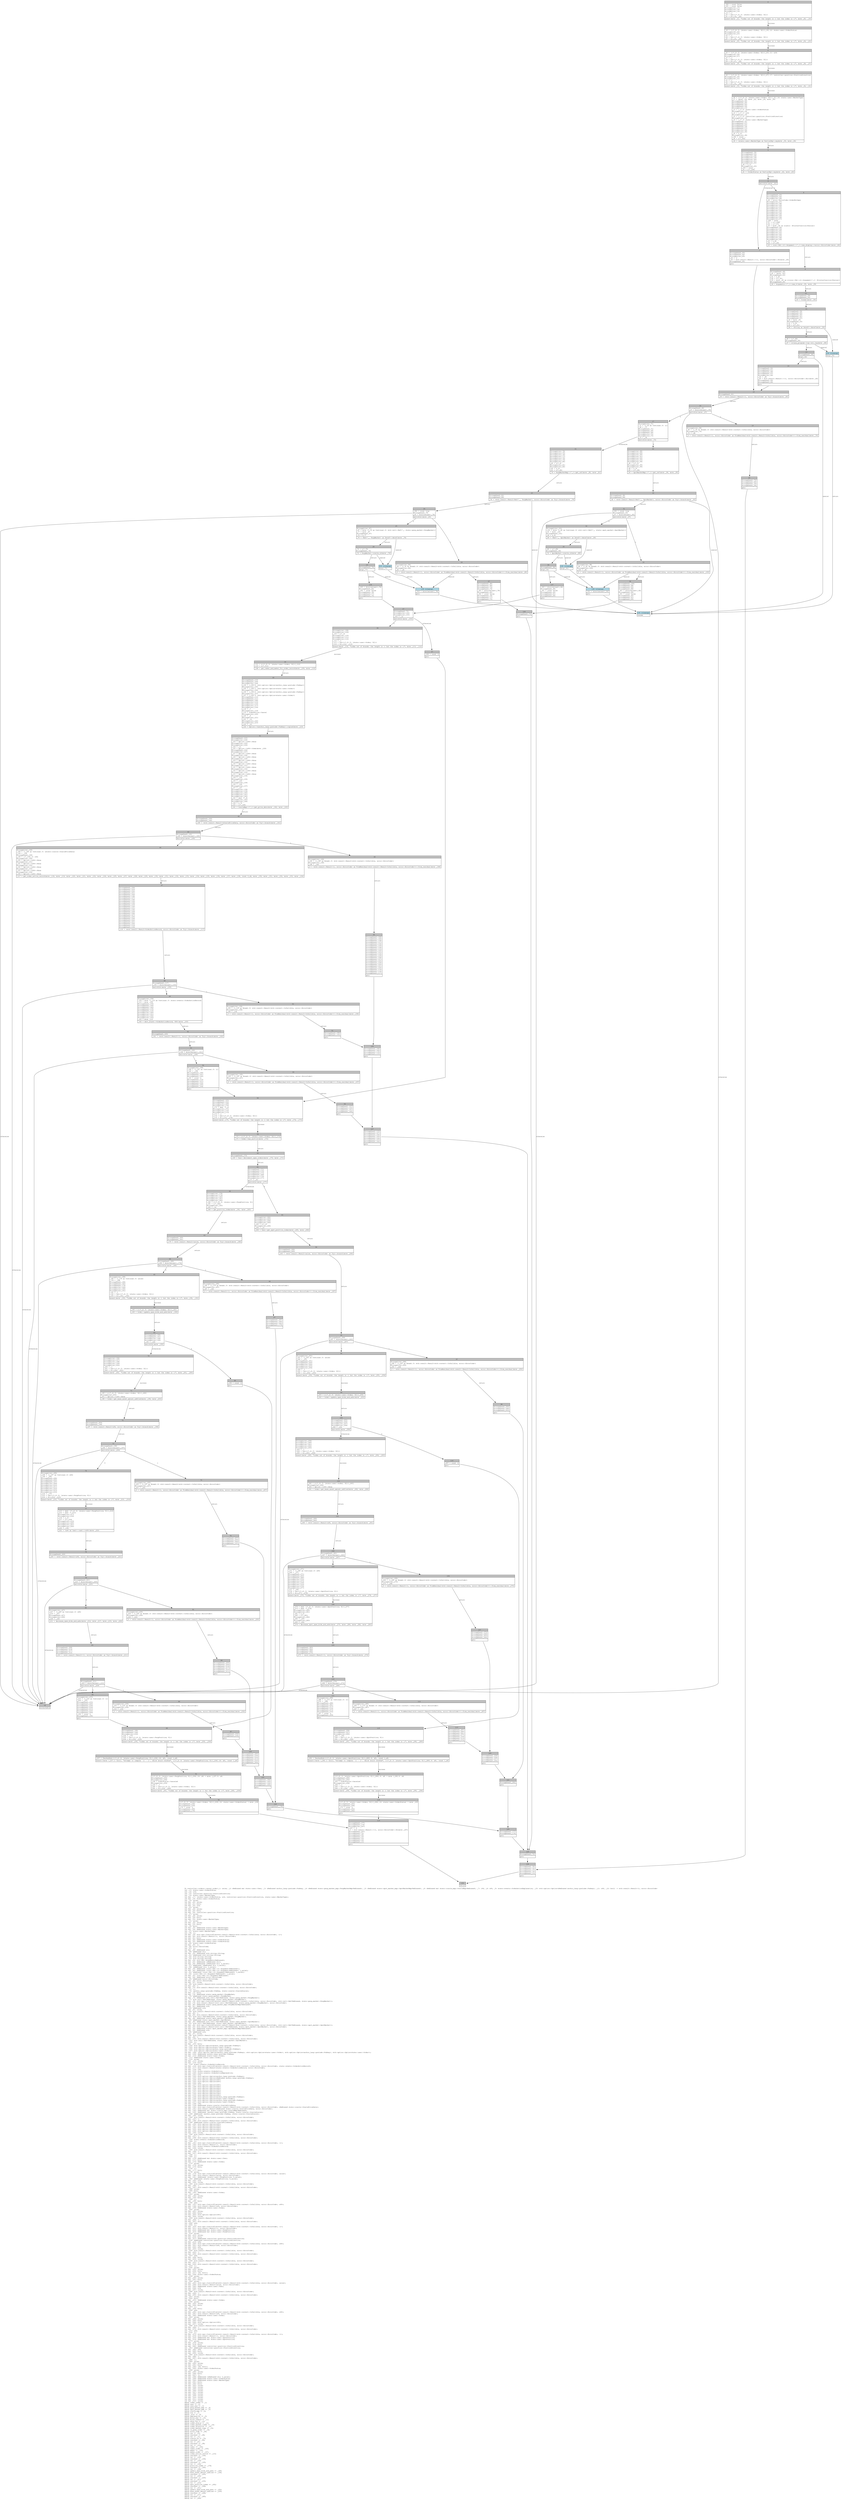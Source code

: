 digraph Mir_0_512 {
    graph [fontname="Courier, monospace"];
    node [fontname="Courier, monospace"];
    edge [fontname="Courier, monospace"];
    label=<fn controller::orders::cancel_order(_1: usize, _2: &amp;ReErased mut state::user::User, _3: &amp;ReErased anchor_lang::prelude::Pubkey, _4: &amp;ReErased state::perp_market_map::PerpMarketMap&lt;ReErased&gt;, _5: &amp;ReErased state::spot_market_map::SpotMarketMap&lt;ReErased&gt;, _6: &amp;ReErased mut state::oracle_map::OracleMap&lt;ReErased&gt;, _7: i64, _8: u64, _9: state::events::OrderActionExplanation, _10: std::option::Option&lt;&amp;ReErased anchor_lang::prelude::Pubkey&gt;, _11: u64, _12: bool) -&gt; std::result::Result&lt;(), error::ErrorCode&gt;<br align="left"/>let _13: state::user::OrderStatus;<br align="left"/>let _14: u16;<br align="left"/>let _15: controller::position::PositionDirection;<br align="left"/>let _16: state::user::MarketType;<br align="left"/>let mut _17: (state::user::OrderStatus, u16, controller::position::PositionDirection, state::user::MarketType);<br align="left"/>let mut _18: state::user::OrderStatus;<br align="left"/>let _19: usize;<br align="left"/>let mut _20: usize;<br align="left"/>let mut _21: bool;<br align="left"/>let mut _22: u16;<br align="left"/>let _23: usize;<br align="left"/>let mut _24: usize;<br align="left"/>let mut _25: bool;<br align="left"/>let mut _26: controller::position::PositionDirection;<br align="left"/>let _27: usize;<br align="left"/>let mut _28: usize;<br align="left"/>let mut _29: bool;<br align="left"/>let mut _30: state::user::MarketType;<br align="left"/>let _31: usize;<br align="left"/>let mut _32: usize;<br align="left"/>let mut _33: bool;<br align="left"/>let _34: bool;<br align="left"/>let mut _35: &amp;ReErased state::user::MarketType;<br align="left"/>let mut _36: &amp;ReErased state::user::MarketType;<br align="left"/>let _37: state::user::MarketType;<br align="left"/>let _38: ();<br align="left"/>let mut _39: std::ops::ControlFlow&lt;std::result::Result&lt;std::convert::Infallible, error::ErrorCode&gt;, ()&gt;;<br align="left"/>let mut _40: std::result::Result&lt;(), error::ErrorCode&gt;;<br align="left"/>let mut _41: bool;<br align="left"/>let mut _42: &amp;ReErased state::user::OrderStatus;<br align="left"/>let mut _43: &amp;ReErased state::user::OrderStatus;<br align="left"/>let _44: state::user::OrderStatus;<br align="left"/>let mut _45: ();<br align="left"/>let _46: error::ErrorCode;<br align="left"/>let _47: ();<br align="left"/>let mut _48: &amp;ReErased str;<br align="left"/>let _49: &amp;ReErased str;<br align="left"/>let mut _50: &amp;ReErased std::string::String;<br align="left"/>let _51: &amp;ReErased std::string::String;<br align="left"/>let _52: std::string::String;<br align="left"/>let _53: std::string::String;<br align="left"/>let mut _54: std::fmt::Arguments&lt;ReErased&gt;;<br align="left"/>let mut _55: &amp;ReErased [&amp;ReErased str];<br align="left"/>let mut _56: &amp;ReErased [&amp;ReErased str; 2_usize];<br align="left"/>let _57: &amp;ReErased [&amp;ReErased str; 2_usize];<br align="left"/>let _58: [&amp;ReErased str; 2_usize];<br align="left"/>let mut _59: &amp;ReErased [core::fmt::rt::Argument&lt;ReErased&gt;];<br align="left"/>let mut _60: &amp;ReErased [core::fmt::rt::Argument&lt;ReErased&gt;; 1_usize];<br align="left"/>let _61: &amp;ReErased [core::fmt::rt::Argument&lt;ReErased&gt;; 1_usize];<br align="left"/>let _62: [core::fmt::rt::Argument&lt;ReErased&gt;; 1_usize];<br align="left"/>let mut _63: core::fmt::rt::Argument&lt;ReErased&gt;;<br align="left"/>let mut _64: &amp;ReErased error::ErrorCode;<br align="left"/>let _65: &amp;ReErased error::ErrorCode;<br align="left"/>let mut _66: error::ErrorCode;<br align="left"/>let mut _67: isize;<br align="left"/>let _68: std::result::Result&lt;std::convert::Infallible, error::ErrorCode&gt;;<br align="left"/>let mut _69: !;<br align="left"/>let mut _70: std::result::Result&lt;std::convert::Infallible, error::ErrorCode&gt;;<br align="left"/>let _71: ();<br align="left"/>let _72: (anchor_lang::prelude::Pubkey, state::oracle::OracleSource);<br align="left"/>let mut _73: bool;<br align="left"/>let mut _74: &amp;ReErased state::perp_market::PerpMarket;<br align="left"/>let _75: &amp;ReErased state::perp_market::PerpMarket;<br align="left"/>let mut _76: &amp;ReErased std::cell::Ref&lt;ReErased, state::perp_market::PerpMarket&gt;;<br align="left"/>let _77: std::cell::Ref&lt;ReErased, state::perp_market::PerpMarket&gt;;<br align="left"/>let mut _78: std::ops::ControlFlow&lt;std::result::Result&lt;std::convert::Infallible, error::ErrorCode&gt;, std::cell::Ref&lt;ReErased, state::perp_market::PerpMarket&gt;&gt;;<br align="left"/>let mut _79: std::result::Result&lt;std::cell::Ref&lt;ReErased, state::perp_market::PerpMarket&gt;, error::ErrorCode&gt;;<br align="left"/>let mut _80: &amp;ReErased state::perp_market_map::PerpMarketMap&lt;ReErased&gt;;<br align="left"/>let mut _81: &amp;ReErased u16;<br align="left"/>let _82: &amp;ReErased u16;<br align="left"/>let mut _83: isize;<br align="left"/>let _84: std::result::Result&lt;std::convert::Infallible, error::ErrorCode&gt;;<br align="left"/>let mut _85: !;<br align="left"/>let mut _86: std::result::Result&lt;std::convert::Infallible, error::ErrorCode&gt;;<br align="left"/>let _87: std::cell::Ref&lt;ReErased, state::perp_market::PerpMarket&gt;;<br align="left"/>let mut _88: &amp;ReErased state::spot_market::SpotMarket;<br align="left"/>let _89: &amp;ReErased state::spot_market::SpotMarket;<br align="left"/>let mut _90: &amp;ReErased std::cell::Ref&lt;ReErased, state::spot_market::SpotMarket&gt;;<br align="left"/>let _91: std::cell::Ref&lt;ReErased, state::spot_market::SpotMarket&gt;;<br align="left"/>let mut _92: std::ops::ControlFlow&lt;std::result::Result&lt;std::convert::Infallible, error::ErrorCode&gt;, std::cell::Ref&lt;ReErased, state::spot_market::SpotMarket&gt;&gt;;<br align="left"/>let mut _93: std::result::Result&lt;std::cell::Ref&lt;ReErased, state::spot_market::SpotMarket&gt;, error::ErrorCode&gt;;<br align="left"/>let mut _94: &amp;ReErased state::spot_market_map::SpotMarketMap&lt;ReErased&gt;;<br align="left"/>let mut _95: &amp;ReErased u16;<br align="left"/>let _96: &amp;ReErased u16;<br align="left"/>let mut _97: isize;<br align="left"/>let _98: std::result::Result&lt;std::convert::Infallible, error::ErrorCode&gt;;<br align="left"/>let mut _99: !;<br align="left"/>let mut _100: std::result::Result&lt;std::convert::Infallible, error::ErrorCode&gt;;<br align="left"/>let _101: std::cell::Ref&lt;ReErased, state::spot_market::SpotMarket&gt;;<br align="left"/>let _102: ();<br align="left"/>let mut _103: bool;<br align="left"/>let _104: std::option::Option&lt;anchor_lang::prelude::Pubkey&gt;;<br align="left"/>let _105: std::option::Option&lt;state::user::Order&gt;;<br align="left"/>let _106: std::option::Option&lt;anchor_lang::prelude::Pubkey&gt;;<br align="left"/>let _107: std::option::Option&lt;state::user::Order&gt;;<br align="left"/>let mut _108: (std::option::Option&lt;anchor_lang::prelude::Pubkey&gt;, std::option::Option&lt;state::user::Order&gt;, std::option::Option&lt;anchor_lang::prelude::Pubkey&gt;, std::option::Option&lt;state::user::Order&gt;);<br align="left"/>let mut _109: &amp;ReErased anchor_lang::prelude::Pubkey;<br align="left"/>let mut _110: &amp;ReErased state::user::Order;<br align="left"/>let _111: &amp;ReErased state::user::Order;<br align="left"/>let _112: usize;<br align="left"/>let mut _113: usize;<br align="left"/>let mut _114: bool;<br align="left"/>let _115: state::events::OrderActionRecord;<br align="left"/>let mut _116: std::ops::ControlFlow&lt;std::result::Result&lt;std::convert::Infallible, error::ErrorCode&gt;, state::events::OrderActionRecord&gt;;<br align="left"/>let mut _117: std::result::Result&lt;state::events::OrderActionRecord, error::ErrorCode&gt;;<br align="left"/>let mut _118: i64;<br align="left"/>let mut _119: state::events::OrderAction;<br align="left"/>let mut _120: state::events::OrderActionExplanation;<br align="left"/>let mut _121: u16;<br align="left"/>let mut _122: std::option::Option&lt;anchor_lang::prelude::Pubkey&gt;;<br align="left"/>let mut _123: std::option::Option&lt;&amp;ReErased anchor_lang::prelude::Pubkey&gt;;<br align="left"/>let mut _124: std::option::Option&lt;u64&gt;;<br align="left"/>let mut _125: std::option::Option&lt;u64&gt;;<br align="left"/>let mut _126: u64;<br align="left"/>let mut _127: std::option::Option&lt;u64&gt;;<br align="left"/>let mut _128: std::option::Option&lt;u64&gt;;<br align="left"/>let mut _129: std::option::Option&lt;u64&gt;;<br align="left"/>let mut _130: std::option::Option&lt;u64&gt;;<br align="left"/>let mut _131: std::option::Option&lt;u64&gt;;<br align="left"/>let mut _132: std::option::Option&lt;i64&gt;;<br align="left"/>let mut _133: std::option::Option&lt;u64&gt;;<br align="left"/>let mut _134: std::option::Option&lt;anchor_lang::prelude::Pubkey&gt;;<br align="left"/>let mut _135: std::option::Option&lt;state::user::Order&gt;;<br align="left"/>let mut _136: std::option::Option&lt;anchor_lang::prelude::Pubkey&gt;;<br align="left"/>let mut _137: std::option::Option&lt;state::user::Order&gt;;<br align="left"/>let mut _138: i64;<br align="left"/>let mut _139: &amp;ReErased state::oracle::OraclePriceData;<br align="left"/>let mut _140: std::ops::ControlFlow&lt;std::result::Result&lt;std::convert::Infallible, error::ErrorCode&gt;, &amp;ReErased state::oracle::OraclePriceData&gt;;<br align="left"/>let mut _141: std::result::Result&lt;&amp;ReErased state::oracle::OraclePriceData, error::ErrorCode&gt;;<br align="left"/>let mut _142: &amp;ReErased mut state::oracle_map::OracleMap&lt;ReErased&gt;;<br align="left"/>let mut _143: &amp;ReErased (anchor_lang::prelude::Pubkey, state::oracle::OracleSource);<br align="left"/>let _144: &amp;ReErased (anchor_lang::prelude::Pubkey, state::oracle::OracleSource);<br align="left"/>let mut _145: isize;<br align="left"/>let _146: std::result::Result&lt;std::convert::Infallible, error::ErrorCode&gt;;<br align="left"/>let mut _147: !;<br align="left"/>let mut _148: std::result::Result&lt;std::convert::Infallible, error::ErrorCode&gt;;<br align="left"/>let _149: &amp;ReErased state::oracle::OraclePriceData;<br align="left"/>let mut _150: std::option::Option&lt;u64&gt;;<br align="left"/>let mut _151: std::option::Option&lt;u64&gt;;<br align="left"/>let mut _152: std::option::Option&lt;u64&gt;;<br align="left"/>let mut _153: std::option::Option&lt;u64&gt;;<br align="left"/>let mut _154: std::option::Option&lt;u64&gt;;<br align="left"/>let mut _155: isize;<br align="left"/>let _156: std::result::Result&lt;std::convert::Infallible, error::ErrorCode&gt;;<br align="left"/>let mut _157: !;<br align="left"/>let mut _158: std::result::Result&lt;std::convert::Infallible, error::ErrorCode&gt;;<br align="left"/>let _159: state::events::OrderActionRecord;<br align="left"/>let _160: ();<br align="left"/>let mut _161: std::ops::ControlFlow&lt;std::result::Result&lt;std::convert::Infallible, error::ErrorCode&gt;, ()&gt;;<br align="left"/>let mut _162: std::result::Result&lt;(), error::ErrorCode&gt;;<br align="left"/>let mut _163: state::events::OrderActionRecord;<br align="left"/>let mut _164: isize;<br align="left"/>let _165: std::result::Result&lt;std::convert::Infallible, error::ErrorCode&gt;;<br align="left"/>let mut _166: !;<br align="left"/>let mut _167: std::result::Result&lt;std::convert::Infallible, error::ErrorCode&gt;;<br align="left"/>let _168: ();<br align="left"/>let _169: ();<br align="left"/>let mut _170: &amp;ReErased mut state::user::User;<br align="left"/>let mut _171: bool;<br align="left"/>let mut _172: &amp;ReErased state::user::Order;<br align="left"/>let _173: usize;<br align="left"/>let mut _174: usize;<br align="left"/>let mut _175: bool;<br align="left"/>let _176: ();<br align="left"/>let mut _177: bool;<br align="left"/>let _178: usize;<br align="left"/>let mut _179: std::ops::ControlFlow&lt;std::result::Result&lt;std::convert::Infallible, error::ErrorCode&gt;, usize&gt;;<br align="left"/>let mut _180: std::result::Result&lt;usize, error::ErrorCode&gt;;<br align="left"/>let mut _181: &amp;ReErased [state::user::PerpPosition; 8_usize];<br align="left"/>let _182: &amp;ReErased [state::user::PerpPosition; 8_usize];<br align="left"/>let mut _183: u16;<br align="left"/>let mut _184: isize;<br align="left"/>let _185: std::result::Result&lt;std::convert::Infallible, error::ErrorCode&gt;;<br align="left"/>let mut _186: !;<br align="left"/>let mut _187: std::result::Result&lt;std::convert::Infallible, error::ErrorCode&gt;;<br align="left"/>let _188: usize;<br align="left"/>let _189: bool;<br align="left"/>let mut _190: &amp;ReErased state::user::Order;<br align="left"/>let _191: usize;<br align="left"/>let mut _192: usize;<br align="left"/>let mut _193: bool;<br align="left"/>let _194: ();<br align="left"/>let mut _195: bool;<br align="left"/>let _196: u64;<br align="left"/>let mut _197: std::ops::ControlFlow&lt;std::result::Result&lt;std::convert::Infallible, error::ErrorCode&gt;, u64&gt;;<br align="left"/>let mut _198: std::result::Result&lt;u64, error::ErrorCode&gt;;<br align="left"/>let mut _199: &amp;ReErased state::user::Order;<br align="left"/>let _200: usize;<br align="left"/>let mut _201: usize;<br align="left"/>let mut _202: bool;<br align="left"/>let mut _203: std::option::Option&lt;i64&gt;;<br align="left"/>let mut _204: isize;<br align="left"/>let _205: std::result::Result&lt;std::convert::Infallible, error::ErrorCode&gt;;<br align="left"/>let mut _206: !;<br align="left"/>let mut _207: std::result::Result&lt;std::convert::Infallible, error::ErrorCode&gt;;<br align="left"/>let _208: u64;<br align="left"/>let _209: ();<br align="left"/>let mut _210: std::ops::ControlFlow&lt;std::result::Result&lt;std::convert::Infallible, error::ErrorCode&gt;, ()&gt;;<br align="left"/>let mut _211: std::result::Result&lt;(), error::ErrorCode&gt;;<br align="left"/>let mut _212: &amp;ReErased mut state::user::PerpPosition;<br align="left"/>let mut _213: &amp;ReErased mut state::user::PerpPosition;<br align="left"/>let _214: usize;<br align="left"/>let mut _215: usize;<br align="left"/>let mut _216: bool;<br align="left"/>let mut _217: &amp;ReErased controller::position::PositionDirection;<br align="left"/>let _218: &amp;ReErased controller::position::PositionDirection;<br align="left"/>let mut _219: u64;<br align="left"/>let mut _220: std::ops::ControlFlow&lt;std::result::Result&lt;std::convert::Infallible, error::ErrorCode&gt;, u64&gt;;<br align="left"/>let mut _221: std::result::Result&lt;u64, error::ErrorCode&gt;;<br align="left"/>let mut _222: u64;<br align="left"/>let mut _223: isize;<br align="left"/>let _224: std::result::Result&lt;std::convert::Infallible, error::ErrorCode&gt;;<br align="left"/>let mut _225: !;<br align="left"/>let mut _226: std::result::Result&lt;std::convert::Infallible, error::ErrorCode&gt;;<br align="left"/>let _227: u64;<br align="left"/>let mut _228: bool;<br align="left"/>let mut _229: isize;<br align="left"/>let _230: std::result::Result&lt;std::convert::Infallible, error::ErrorCode&gt;;<br align="left"/>let mut _231: !;<br align="left"/>let mut _232: std::result::Result&lt;std::convert::Infallible, error::ErrorCode&gt;;<br align="left"/>let _233: ();<br align="left"/>let _234: usize;<br align="left"/>let mut _235: usize;<br align="left"/>let mut _236: bool;<br align="left"/>let mut _237: (u8, bool);<br align="left"/>let mut _238: state::user::OrderStatus;<br align="left"/>let _239: usize;<br align="left"/>let mut _240: usize;<br align="left"/>let mut _241: bool;<br align="left"/>let _242: usize;<br align="left"/>let mut _243: std::ops::ControlFlow&lt;std::result::Result&lt;std::convert::Infallible, error::ErrorCode&gt;, usize&gt;;<br align="left"/>let mut _244: std::result::Result&lt;usize, error::ErrorCode&gt;;<br align="left"/>let mut _245: &amp;ReErased state::user::User;<br align="left"/>let mut _246: u16;<br align="left"/>let mut _247: isize;<br align="left"/>let _248: std::result::Result&lt;std::convert::Infallible, error::ErrorCode&gt;;<br align="left"/>let mut _249: !;<br align="left"/>let mut _250: std::result::Result&lt;std::convert::Infallible, error::ErrorCode&gt;;<br align="left"/>let _251: usize;<br align="left"/>let _252: bool;<br align="left"/>let mut _253: &amp;ReErased state::user::Order;<br align="left"/>let _254: usize;<br align="left"/>let mut _255: usize;<br align="left"/>let mut _256: bool;<br align="left"/>let _257: ();<br align="left"/>let mut _258: bool;<br align="left"/>let _259: u64;<br align="left"/>let mut _260: std::ops::ControlFlow&lt;std::result::Result&lt;std::convert::Infallible, error::ErrorCode&gt;, u64&gt;;<br align="left"/>let mut _261: std::result::Result&lt;u64, error::ErrorCode&gt;;<br align="left"/>let mut _262: &amp;ReErased state::user::Order;<br align="left"/>let _263: usize;<br align="left"/>let mut _264: usize;<br align="left"/>let mut _265: bool;<br align="left"/>let mut _266: std::option::Option&lt;i64&gt;;<br align="left"/>let mut _267: isize;<br align="left"/>let _268: std::result::Result&lt;std::convert::Infallible, error::ErrorCode&gt;;<br align="left"/>let mut _269: !;<br align="left"/>let mut _270: std::result::Result&lt;std::convert::Infallible, error::ErrorCode&gt;;<br align="left"/>let _271: u64;<br align="left"/>let _272: ();<br align="left"/>let mut _273: std::ops::ControlFlow&lt;std::result::Result&lt;std::convert::Infallible, error::ErrorCode&gt;, ()&gt;;<br align="left"/>let mut _274: std::result::Result&lt;(), error::ErrorCode&gt;;<br align="left"/>let mut _275: &amp;ReErased mut state::user::SpotPosition;<br align="left"/>let mut _276: &amp;ReErased mut state::user::SpotPosition;<br align="left"/>let _277: usize;<br align="left"/>let mut _278: usize;<br align="left"/>let mut _279: bool;<br align="left"/>let mut _280: &amp;ReErased controller::position::PositionDirection;<br align="left"/>let _281: &amp;ReErased controller::position::PositionDirection;<br align="left"/>let mut _282: u64;<br align="left"/>let mut _283: bool;<br align="left"/>let mut _284: isize;<br align="left"/>let _285: std::result::Result&lt;std::convert::Infallible, error::ErrorCode&gt;;<br align="left"/>let mut _286: !;<br align="left"/>let mut _287: std::result::Result&lt;std::convert::Infallible, error::ErrorCode&gt;;<br align="left"/>let _288: ();<br align="left"/>let _289: usize;<br align="left"/>let mut _290: usize;<br align="left"/>let mut _291: bool;<br align="left"/>let mut _292: (u8, bool);<br align="left"/>let mut _293: state::user::OrderStatus;<br align="left"/>let _294: usize;<br align="left"/>let mut _295: usize;<br align="left"/>let mut _296: bool;<br align="left"/>let mut _297: ();<br align="left"/>let mut _298: &amp;ReErased [&amp;ReErased str; 2_usize];<br align="left"/>let mut _299: &amp;ReErased state::user::OrderStatus;<br align="left"/>let mut _300: &amp;ReErased state::user::MarketType;<br align="left"/>let mut _301: bool;<br align="left"/>let mut _302: bool;<br align="left"/>let mut _303: isize;<br align="left"/>let mut _304: isize;<br align="left"/>let mut _305: isize;<br align="left"/>let mut _306: isize;<br align="left"/>let mut _307: isize;<br align="left"/>let mut _308: isize;<br align="left"/>let mut _309: isize;<br align="left"/>let mut _310: isize;<br align="left"/>let mut _311: isize;<br align="left"/>let mut _312: isize;<br align="left"/>debug order_index =&gt; _1;<br align="left"/>debug user =&gt; _2;<br align="left"/>debug user_key =&gt; _3;<br align="left"/>debug perp_market_map =&gt; _4;<br align="left"/>debug spot_market_map =&gt; _5;<br align="left"/>debug oracle_map =&gt; _6;<br align="left"/>debug now =&gt; _7;<br align="left"/>debug _slot =&gt; _8;<br align="left"/>debug explanation =&gt; _9;<br align="left"/>debug filler_key =&gt; _10;<br align="left"/>debug filler_reward =&gt; _11;<br align="left"/>debug skip_log =&gt; _12;<br align="left"/>debug order_status =&gt; _13;<br align="left"/>debug order_market_index =&gt; _14;<br align="left"/>debug order_direction =&gt; _15;<br align="left"/>debug order_market_type =&gt; _16;<br align="left"/>debug is_perp_order =&gt; _34;<br align="left"/>debug error_code =&gt; _46;<br align="left"/>debug res =&gt; _53;<br align="left"/>debug residual =&gt; _68;<br align="left"/>debug val =&gt; _71;<br align="left"/>debug oracle_id =&gt; _72;<br align="left"/>debug residual =&gt; _84;<br align="left"/>debug val =&gt; _87;<br align="left"/>debug residual =&gt; _98;<br align="left"/>debug val =&gt; _101;<br align="left"/>debug taker =&gt; _104;<br align="left"/>debug taker_order =&gt; _105;<br align="left"/>debug maker =&gt; _106;<br align="left"/>debug maker_order =&gt; _107;<br align="left"/>debug order_action_record =&gt; _115;<br align="left"/>debug residual =&gt; _146;<br align="left"/>debug val =&gt; _149;<br align="left"/>debug residual =&gt; _156;<br align="left"/>debug val =&gt; _159;<br align="left"/>debug residual =&gt; _165;<br align="left"/>debug val =&gt; _168;<br align="left"/>debug position_index =&gt; _178;<br align="left"/>debug residual =&gt; _185;<br align="left"/>debug val =&gt; _188;<br align="left"/>debug update_open_bids_and_asks =&gt; _189;<br align="left"/>debug base_asset_amount_unfilled =&gt; _196;<br align="left"/>debug residual =&gt; _205;<br align="left"/>debug val =&gt; _208;<br align="left"/>debug residual =&gt; _224;<br align="left"/>debug val =&gt; _227;<br align="left"/>debug residual =&gt; _230;<br align="left"/>debug val =&gt; _233;<br align="left"/>debug spot_position_index =&gt; _242;<br align="left"/>debug residual =&gt; _248;<br align="left"/>debug val =&gt; _251;<br align="left"/>debug update_open_bids_and_asks =&gt; _252;<br align="left"/>debug base_asset_amount_unfilled =&gt; _259;<br align="left"/>debug residual =&gt; _268;<br align="left"/>debug val =&gt; _271;<br align="left"/>debug residual =&gt; _285;<br align="left"/>debug val =&gt; _288;<br align="left"/>>;
    bb0__0_512 [shape="none", label=<<table border="0" cellborder="1" cellspacing="0"><tr><td bgcolor="gray" align="center" colspan="1">0</td></tr><tr><td align="left" balign="left">_302 = const false<br/>_301 = const false<br/>StorageLive(_17)<br/>StorageLive(_18)<br/>StorageLive(_19)<br/>_19 = _1<br/>_20 = Len(((*_2).5: [state::user::Order; 32]))<br/>_21 = Lt(_19, _20)<br/></td></tr><tr><td align="left">assert(move _21, &quot;index out of bounds: the length is {} but the index is {}&quot;, move _20, _19)</td></tr></table>>];
    bb1__0_512 [shape="none", label=<<table border="0" cellborder="1" cellspacing="0"><tr><td bgcolor="gray" align="center" colspan="1">1</td></tr><tr><td align="left" balign="left">_18 = (((*_2).5: [state::user::Order; 32])[_19].12: state::user::OrderStatus)<br/>StorageLive(_22)<br/>StorageLive(_23)<br/>_23 = _1<br/>_24 = Len(((*_2).5: [state::user::Order; 32]))<br/>_25 = Lt(_23, _24)<br/></td></tr><tr><td align="left">assert(move _25, &quot;index out of bounds: the length is {} but the index is {}&quot;, move _24, _23)</td></tr></table>>];
    bb2__0_512 [shape="none", label=<<table border="0" cellborder="1" cellspacing="0"><tr><td bgcolor="gray" align="center" colspan="1">2</td></tr><tr><td align="left" balign="left">_22 = (((*_2).5: [state::user::Order; 32])[_23].11: u16)<br/>StorageLive(_26)<br/>StorageLive(_27)<br/>_27 = _1<br/>_28 = Len(((*_2).5: [state::user::Order; 32]))<br/>_29 = Lt(_27, _28)<br/></td></tr><tr><td align="left">assert(move _29, &quot;index out of bounds: the length is {} but the index is {}&quot;, move _28, _27)</td></tr></table>>];
    bb3__0_512 [shape="none", label=<<table border="0" cellborder="1" cellspacing="0"><tr><td bgcolor="gray" align="center" colspan="1">3</td></tr><tr><td align="left" balign="left">_26 = (((*_2).5: [state::user::Order; 32])[_27].17: controller::position::PositionDirection)<br/>StorageLive(_30)<br/>StorageLive(_31)<br/>_31 = _1<br/>_32 = Len(((*_2).5: [state::user::Order; 32]))<br/>_33 = Lt(_31, _32)<br/></td></tr><tr><td align="left">assert(move _33, &quot;index out of bounds: the length is {} but the index is {}&quot;, move _32, _31)</td></tr></table>>];
    bb4__0_512 [shape="none", label=<<table border="0" cellborder="1" cellspacing="0"><tr><td bgcolor="gray" align="center" colspan="1">4</td></tr><tr><td align="left" balign="left">_30 = (((*_2).5: [state::user::Order; 32])[_31].14: state::user::MarketType)<br/>_17 = (move _18, move _22, move _26, move _30)<br/>StorageDead(_30)<br/>StorageDead(_26)<br/>StorageDead(_22)<br/>StorageDead(_18)<br/>StorageLive(_13)<br/>_13 = (_17.0: state::user::OrderStatus)<br/>StorageLive(_14)<br/>_14 = (_17.1: u16)<br/>StorageLive(_15)<br/>_15 = (_17.2: controller::position::PositionDirection)<br/>StorageLive(_16)<br/>_16 = (_17.3: state::user::MarketType)<br/>StorageDead(_31)<br/>StorageDead(_27)<br/>StorageDead(_23)<br/>StorageDead(_19)<br/>StorageDead(_17)<br/>StorageLive(_34)<br/>StorageLive(_35)<br/>_35 = &amp;_16<br/>StorageLive(_36)<br/>_300 = const _<br/>_36 = &amp;(*_300)<br/></td></tr><tr><td align="left">_34 = &lt;state::user::MarketType as PartialEq&gt;::eq(move _35, move _36)</td></tr></table>>];
    bb5__0_512 [shape="none", label=<<table border="0" cellborder="1" cellspacing="0"><tr><td bgcolor="gray" align="center" colspan="1">5</td></tr><tr><td align="left" balign="left">StorageDead(_36)<br/>StorageDead(_35)<br/>StorageLive(_38)<br/>StorageLive(_39)<br/>StorageLive(_40)<br/>StorageLive(_41)<br/>StorageLive(_42)<br/>_42 = &amp;_13<br/>StorageLive(_43)<br/>_299 = const _<br/>_43 = &amp;(*_299)<br/></td></tr><tr><td align="left">_41 = &lt;OrderStatus as PartialEq&gt;::eq(move _42, move _43)</td></tr></table>>];
    bb6__0_512 [shape="none", label=<<table border="0" cellborder="1" cellspacing="0"><tr><td bgcolor="gray" align="center" colspan="1">6</td></tr><tr><td align="left">switchInt(move _41)</td></tr></table>>];
    bb7__0_512 [shape="none", label=<<table border="0" cellborder="1" cellspacing="0"><tr><td bgcolor="gray" align="center" colspan="1">7</td></tr><tr><td align="left" balign="left">StorageDead(_43)<br/>StorageDead(_42)<br/>StorageLive(_45)<br/>_45 = ()<br/>_40 = std::result::Result::&lt;(), error::ErrorCode&gt;::Ok(move _45)<br/>StorageDead(_45)<br/></td></tr><tr><td align="left">goto</td></tr></table>>];
    bb8__0_512 [shape="none", label=<<table border="0" cellborder="1" cellspacing="0"><tr><td bgcolor="gray" align="center" colspan="1">8</td></tr><tr><td align="left" balign="left">StorageDead(_43)<br/>StorageDead(_42)<br/>StorageLive(_46)<br/>_46 = error::ErrorCode::OrderNotOpen<br/>StorageLive(_47)<br/>StorageLive(_48)<br/>StorageLive(_49)<br/>StorageLive(_50)<br/>StorageLive(_51)<br/>StorageLive(_52)<br/>StorageLive(_53)<br/>StorageLive(_54)<br/>StorageLive(_55)<br/>StorageLive(_56)<br/>StorageLive(_57)<br/>_298 = const _<br/>_57 = &amp;(*_298)<br/>_56 = &amp;(*_57)<br/>_55 = move _56 as &amp;[&amp;str] (PointerCoercion(Unsize))<br/>StorageDead(_56)<br/>StorageLive(_59)<br/>StorageLive(_60)<br/>StorageLive(_61)<br/>StorageLive(_62)<br/>StorageLive(_63)<br/>StorageLive(_64)<br/>StorageLive(_65)<br/>_65 = &amp;_46<br/>_64 = &amp;(*_65)<br/></td></tr><tr><td align="left">_63 = core::fmt::rt::Argument::&lt;'_&gt;::new_display::&lt;error::ErrorCode&gt;(move _64)</td></tr></table>>];
    bb9__0_512 [shape="none", label=<<table border="0" cellborder="1" cellspacing="0"><tr><td bgcolor="gray" align="center" colspan="1">9</td></tr><tr><td align="left" balign="left">StorageDead(_64)<br/>_62 = [move _63]<br/>StorageDead(_63)<br/>_61 = &amp;_62<br/>_60 = &amp;(*_61)<br/>_59 = move _60 as &amp;[core::fmt::rt::Argument&lt;'_&gt;] (PointerCoercion(Unsize))<br/>StorageDead(_60)<br/></td></tr><tr><td align="left">_54 = Arguments::&lt;'_&gt;::new_v1(move _55, move _59)</td></tr></table>>];
    bb10__0_512 [shape="none", label=<<table border="0" cellborder="1" cellspacing="0"><tr><td bgcolor="gray" align="center" colspan="1">10</td></tr><tr><td align="left" balign="left">StorageDead(_59)<br/>StorageDead(_55)<br/></td></tr><tr><td align="left">_53 = format(move _54)</td></tr></table>>];
    bb11__0_512 [shape="none", label=<<table border="0" cellborder="1" cellspacing="0"><tr><td bgcolor="gray" align="center" colspan="1">11</td></tr><tr><td align="left" balign="left">StorageDead(_54)<br/>StorageDead(_65)<br/>StorageDead(_62)<br/>StorageDead(_61)<br/>StorageDead(_57)<br/>_52 = move _53<br/>StorageDead(_53)<br/>_51 = &amp;_52<br/>_50 = &amp;(*_51)<br/></td></tr><tr><td align="left">_49 = &lt;String as Deref&gt;::deref(move _50)</td></tr></table>>];
    bb12__0_512 [shape="none", label=<<table border="0" cellborder="1" cellspacing="0"><tr><td bgcolor="gray" align="center" colspan="1">12</td></tr><tr><td align="left" balign="left">_48 = &amp;(*_49)<br/>StorageDead(_50)<br/></td></tr><tr><td align="left">_47 = solana_program::log::sol_log(move _48)</td></tr></table>>];
    bb13__0_512 [shape="none", label=<<table border="0" cellborder="1" cellspacing="0"><tr><td bgcolor="gray" align="center" colspan="1">13</td></tr><tr><td align="left" balign="left">StorageDead(_48)<br/></td></tr><tr><td align="left">drop(_52)</td></tr></table>>];
    bb14__0_512 [shape="none", label=<<table border="0" cellborder="1" cellspacing="0"><tr><td bgcolor="gray" align="center" colspan="1">14</td></tr><tr><td align="left" balign="left">StorageDead(_52)<br/>StorageDead(_51)<br/>StorageDead(_49)<br/>StorageDead(_47)<br/>StorageLive(_66)<br/>_66 = _46<br/>_40 = std::result::Result::&lt;(), error::ErrorCode&gt;::Err(move _66)<br/>StorageDead(_66)<br/>StorageDead(_46)<br/></td></tr><tr><td align="left">goto</td></tr></table>>];
    bb15__0_512 [shape="none", label=<<table border="0" cellborder="1" cellspacing="0"><tr><td bgcolor="gray" align="center" colspan="1">15</td></tr><tr><td align="left" balign="left">StorageDead(_41)<br/></td></tr><tr><td align="left">_39 = &lt;std::result::Result&lt;(), error::ErrorCode&gt; as Try&gt;::branch(move _40)</td></tr></table>>];
    bb16__0_512 [shape="none", label=<<table border="0" cellborder="1" cellspacing="0"><tr><td bgcolor="gray" align="center" colspan="1">16</td></tr><tr><td align="left" balign="left">StorageDead(_40)<br/>_67 = discriminant(_39)<br/></td></tr><tr><td align="left">switchInt(move _67)</td></tr></table>>];
    bb17__0_512 [shape="none", label=<<table border="0" cellborder="1" cellspacing="0"><tr><td bgcolor="gray" align="center" colspan="1">17</td></tr><tr><td align="left" balign="left">StorageLive(_71)<br/>_71 = ((_39 as Continue).0: ())<br/>_38 = _71<br/>StorageDead(_71)<br/>StorageDead(_39)<br/>StorageDead(_38)<br/>StorageLive(_72)<br/>StorageLive(_73)<br/>_73 = _34<br/></td></tr><tr><td align="left">switchInt(move _73)</td></tr></table>>];
    bb18__0_512 [shape="none", label=<<table border="0" cellborder="1" cellspacing="0"><tr><td bgcolor="gray" align="center" colspan="1">18</td></tr><tr><td align="left">unreachable</td></tr></table>>];
    bb19__0_512 [shape="none", label=<<table border="0" cellborder="1" cellspacing="0"><tr><td bgcolor="gray" align="center" colspan="1">19</td></tr><tr><td align="left" balign="left">StorageLive(_68)<br/>_68 = ((_39 as Break).0: std::result::Result&lt;std::convert::Infallible, error::ErrorCode&gt;)<br/>StorageLive(_70)<br/>_70 = _68<br/></td></tr><tr><td align="left">_0 = &lt;std::result::Result&lt;(), error::ErrorCode&gt; as FromResidual&lt;std::result::Result&lt;Infallible, error::ErrorCode&gt;&gt;&gt;::from_residual(move _70)</td></tr></table>>];
    bb20__0_512 [shape="none", label=<<table border="0" cellborder="1" cellspacing="0"><tr><td bgcolor="gray" align="center" colspan="1">20</td></tr><tr><td align="left" balign="left">StorageDead(_70)<br/>StorageDead(_68)<br/>StorageDead(_39)<br/>StorageDead(_38)<br/></td></tr><tr><td align="left">goto</td></tr></table>>];
    bb21__0_512 [shape="none", label=<<table border="0" cellborder="1" cellspacing="0"><tr><td bgcolor="gray" align="center" colspan="1">21</td></tr><tr><td align="left" balign="left">StorageLive(_74)<br/>StorageLive(_75)<br/>StorageLive(_76)<br/>StorageLive(_77)<br/>StorageLive(_78)<br/>StorageLive(_79)<br/>StorageLive(_80)<br/>_80 = &amp;(*_4)<br/>StorageLive(_81)<br/>StorageLive(_82)<br/>_82 = &amp;_14<br/>_81 = &amp;(*_82)<br/></td></tr><tr><td align="left">_79 = PerpMarketMap::&lt;'_&gt;::get_ref(move _80, move _81)</td></tr></table>>];
    bb22__0_512 [shape="none", label=<<table border="0" cellborder="1" cellspacing="0"><tr><td bgcolor="gray" align="center" colspan="1">22</td></tr><tr><td align="left" balign="left">StorageLive(_88)<br/>StorageLive(_89)<br/>StorageLive(_90)<br/>StorageLive(_91)<br/>StorageLive(_92)<br/>StorageLive(_93)<br/>StorageLive(_94)<br/>_94 = &amp;(*_5)<br/>StorageLive(_95)<br/>StorageLive(_96)<br/>_96 = &amp;_14<br/>_95 = &amp;(*_96)<br/></td></tr><tr><td align="left">_93 = SpotMarketMap::&lt;'_&gt;::get_ref(move _94, move _95)</td></tr></table>>];
    bb23__0_512 [shape="none", label=<<table border="0" cellborder="1" cellspacing="0"><tr><td bgcolor="gray" align="center" colspan="1">23</td></tr><tr><td align="left" balign="left">StorageDead(_81)<br/>StorageDead(_80)<br/></td></tr><tr><td align="left">_78 = &lt;std::result::Result&lt;Ref&lt;'_, PerpMarket&gt;, error::ErrorCode&gt; as Try&gt;::branch(move _79)</td></tr></table>>];
    bb24__0_512 [shape="none", label=<<table border="0" cellborder="1" cellspacing="0"><tr><td bgcolor="gray" align="center" colspan="1">24</td></tr><tr><td align="left" balign="left">_302 = const true<br/>StorageDead(_79)<br/>_83 = discriminant(_78)<br/></td></tr><tr><td align="left">switchInt(move _83)</td></tr></table>>];
    bb25__0_512 [shape="none", label=<<table border="0" cellborder="1" cellspacing="0"><tr><td bgcolor="gray" align="center" colspan="1">25</td></tr><tr><td align="left" balign="left">StorageLive(_87)<br/>_87 = move ((_78 as Continue).0: std::cell::Ref&lt;'_, state::perp_market::PerpMarket&gt;)<br/>_77 = move _87<br/>StorageDead(_87)<br/>_76 = &amp;_77<br/></td></tr><tr><td align="left">_75 = &lt;Ref&lt;'_, PerpMarket&gt; as Deref&gt;::deref(move _76)</td></tr></table>>];
    bb26__0_512 [shape="none", label=<<table border="0" cellborder="1" cellspacing="0"><tr><td bgcolor="gray" align="center" colspan="1">26</td></tr><tr><td align="left" balign="left">StorageLive(_84)<br/>_84 = ((_78 as Break).0: std::result::Result&lt;std::convert::Infallible, error::ErrorCode&gt;)<br/>StorageLive(_86)<br/>_86 = _84<br/></td></tr><tr><td align="left">_0 = &lt;std::result::Result&lt;(), error::ErrorCode&gt; as FromResidual&lt;std::result::Result&lt;Infallible, error::ErrorCode&gt;&gt;&gt;::from_residual(move _86)</td></tr></table>>];
    bb27__0_512 [shape="none", label=<<table border="0" cellborder="1" cellspacing="0"><tr><td bgcolor="gray" align="center" colspan="1">27</td></tr><tr><td align="left" balign="left">StorageDead(_86)<br/>StorageDead(_84)<br/>StorageDead(_76)<br/>StorageDead(_74)<br/>_303 = discriminant(_78)<br/>StorageDead(_82)<br/>_302 = const false<br/>StorageDead(_78)<br/>StorageDead(_77)<br/>StorageDead(_75)<br/></td></tr><tr><td align="left">goto</td></tr></table>>];
    bb28__0_512 [shape="none", label=<<table border="0" cellborder="1" cellspacing="0"><tr><td bgcolor="gray" align="center" colspan="1">28</td></tr><tr><td align="left" balign="left">_74 = &amp;(*_75)<br/>StorageDead(_76)<br/></td></tr><tr><td align="left">_72 = PerpMarket::oracle_id(move _74)</td></tr></table>>];
    bb29__0_512 [shape="none", label=<<table border="0" cellborder="1" cellspacing="0"><tr><td bgcolor="gray" align="center" colspan="1">29</td></tr><tr><td align="left" balign="left">StorageDead(_74)<br/></td></tr><tr><td align="left">drop(_77)</td></tr></table>>];
    bb30__0_512 [shape="none", label=<<table border="0" cellborder="1" cellspacing="0"><tr><td bgcolor="gray" align="center" colspan="1">30</td></tr><tr><td align="left" balign="left">StorageDead(_95)<br/>StorageDead(_94)<br/></td></tr><tr><td align="left">_92 = &lt;std::result::Result&lt;Ref&lt;'_, SpotMarket&gt;, error::ErrorCode&gt; as Try&gt;::branch(move _93)</td></tr></table>>];
    bb31__0_512 [shape="none", label=<<table border="0" cellborder="1" cellspacing="0"><tr><td bgcolor="gray" align="center" colspan="1">31</td></tr><tr><td align="left" balign="left">_301 = const true<br/>StorageDead(_93)<br/>_97 = discriminant(_92)<br/></td></tr><tr><td align="left">switchInt(move _97)</td></tr></table>>];
    bb32__0_512 [shape="none", label=<<table border="0" cellborder="1" cellspacing="0"><tr><td bgcolor="gray" align="center" colspan="1">32</td></tr><tr><td align="left" balign="left">StorageLive(_101)<br/>_101 = move ((_92 as Continue).0: std::cell::Ref&lt;'_, state::spot_market::SpotMarket&gt;)<br/>_91 = move _101<br/>StorageDead(_101)<br/>_90 = &amp;_91<br/></td></tr><tr><td align="left">_89 = &lt;Ref&lt;'_, SpotMarket&gt; as Deref&gt;::deref(move _90)</td></tr></table>>];
    bb33__0_512 [shape="none", label=<<table border="0" cellborder="1" cellspacing="0"><tr><td bgcolor="gray" align="center" colspan="1">33</td></tr><tr><td align="left" balign="left">StorageLive(_98)<br/>_98 = ((_92 as Break).0: std::result::Result&lt;std::convert::Infallible, error::ErrorCode&gt;)<br/>StorageLive(_100)<br/>_100 = _98<br/></td></tr><tr><td align="left">_0 = &lt;std::result::Result&lt;(), error::ErrorCode&gt; as FromResidual&lt;std::result::Result&lt;Infallible, error::ErrorCode&gt;&gt;&gt;::from_residual(move _100)</td></tr></table>>];
    bb34__0_512 [shape="none", label=<<table border="0" cellborder="1" cellspacing="0"><tr><td bgcolor="gray" align="center" colspan="1">34</td></tr><tr><td align="left" balign="left">StorageDead(_100)<br/>StorageDead(_98)<br/>StorageDead(_90)<br/>StorageDead(_88)<br/>_307 = discriminant(_92)<br/>StorageDead(_96)<br/>_301 = const false<br/>StorageDead(_92)<br/>StorageDead(_91)<br/>StorageDead(_89)<br/></td></tr><tr><td align="left">goto</td></tr></table>>];
    bb35__0_512 [shape="none", label=<<table border="0" cellborder="1" cellspacing="0"><tr><td bgcolor="gray" align="center" colspan="1">35</td></tr><tr><td align="left" balign="left">_88 = &amp;(*_89)<br/>StorageDead(_90)<br/></td></tr><tr><td align="left">_72 = SpotMarket::oracle_id(move _88)</td></tr></table>>];
    bb36__0_512 [shape="none", label=<<table border="0" cellborder="1" cellspacing="0"><tr><td bgcolor="gray" align="center" colspan="1">36</td></tr><tr><td align="left" balign="left">StorageDead(_88)<br/></td></tr><tr><td align="left">drop(_91)</td></tr></table>>];
    bb37__0_512 [shape="none", label=<<table border="0" cellborder="1" cellspacing="0"><tr><td bgcolor="gray" align="center" colspan="1">37</td></tr><tr><td align="left" balign="left">StorageDead(_73)<br/>StorageLive(_102)<br/>StorageLive(_103)<br/>_103 = _12<br/></td></tr><tr><td align="left">switchInt(move _103)</td></tr></table>>];
    bb38__0_512 [shape="none", label=<<table border="0" cellborder="1" cellspacing="0"><tr><td bgcolor="gray" align="center" colspan="1">38</td></tr><tr><td align="left" balign="left">StorageLive(_108)<br/>StorageLive(_109)<br/>_109 = &amp;(*_3)<br/>StorageLive(_110)<br/>StorageLive(_111)<br/>StorageLive(_112)<br/>_112 = _1<br/>_113 = Len(((*_2).5: [state::user::Order; 32]))<br/>_114 = Lt(_112, _113)<br/></td></tr><tr><td align="left">assert(move _114, &quot;index out of bounds: the length is {} but the index is {}&quot;, move _113, _112)</td></tr></table>>];
    bb39__0_512 [shape="none", label=<<table border="0" cellborder="1" cellspacing="0"><tr><td bgcolor="gray" align="center" colspan="1">39</td></tr><tr><td align="left" balign="left">_111 = &amp;((*_2).5: [state::user::Order; 32])[_112]<br/>_110 = &amp;(*_111)<br/></td></tr><tr><td align="left">_108 = get_taker_and_maker_for_order_record(move _109, move _110)</td></tr></table>>];
    bb40__0_512 [shape="none", label=<<table border="0" cellborder="1" cellspacing="0"><tr><td bgcolor="gray" align="center" colspan="1">40</td></tr><tr><td align="left" balign="left">StorageDead(_110)<br/>StorageDead(_109)<br/>StorageLive(_104)<br/>_104 = (_108.0: std::option::Option&lt;anchor_lang::prelude::Pubkey&gt;)<br/>StorageLive(_105)<br/>_105 = (_108.1: std::option::Option&lt;state::user::Order&gt;)<br/>StorageLive(_106)<br/>_106 = (_108.2: std::option::Option&lt;anchor_lang::prelude::Pubkey&gt;)<br/>StorageLive(_107)<br/>_107 = (_108.3: std::option::Option&lt;state::user::Order&gt;)<br/>StorageDead(_112)<br/>StorageDead(_111)<br/>StorageDead(_108)<br/>StorageLive(_115)<br/>StorageLive(_116)<br/>StorageLive(_117)<br/>StorageLive(_118)<br/>_118 = _7<br/>StorageLive(_119)<br/>_119 = OrderAction::Cancel<br/>StorageLive(_120)<br/>_120 = _9<br/>StorageLive(_121)<br/>_121 = _14<br/>StorageLive(_122)<br/>StorageLive(_123)<br/>_123 = _10<br/></td></tr><tr><td align="left">_122 = Option::&lt;&amp;anchor_lang::prelude::Pubkey&gt;::copied(move _123)</td></tr></table>>];
    bb41__0_512 [shape="none", label=<<table border="0" cellborder="1" cellspacing="0"><tr><td bgcolor="gray" align="center" colspan="1">41</td></tr><tr><td align="left" balign="left">StorageDead(_123)<br/>StorageLive(_124)<br/>_124 = Option::&lt;u64&gt;::None<br/>StorageLive(_125)<br/>StorageLive(_126)<br/>_126 = _11<br/>_125 = Option::&lt;u64&gt;::Some(move _126)<br/>StorageDead(_126)<br/>StorageLive(_127)<br/>_127 = Option::&lt;u64&gt;::None<br/>StorageLive(_128)<br/>_128 = Option::&lt;u64&gt;::None<br/>StorageLive(_129)<br/>_129 = Option::&lt;u64&gt;::None<br/>StorageLive(_130)<br/>_130 = Option::&lt;u64&gt;::None<br/>StorageLive(_131)<br/>_131 = Option::&lt;u64&gt;::None<br/>StorageLive(_132)<br/>_132 = Option::&lt;i64&gt;::None<br/>StorageLive(_133)<br/>_133 = Option::&lt;u64&gt;::None<br/>StorageLive(_134)<br/>_134 = _104<br/>StorageLive(_135)<br/>_135 = _105<br/>StorageLive(_136)<br/>_136 = _106<br/>StorageLive(_137)<br/>_137 = _107<br/>StorageLive(_138)<br/>StorageLive(_139)<br/>StorageLive(_140)<br/>StorageLive(_141)<br/>StorageLive(_142)<br/>_142 = &amp;mut (*_6)<br/>StorageLive(_143)<br/>StorageLive(_144)<br/>_144 = &amp;_72<br/>_143 = &amp;(*_144)<br/></td></tr><tr><td align="left">_141 = OracleMap::&lt;'_&gt;::get_price_data(move _142, move _143)</td></tr></table>>];
    bb42__0_512 [shape="none", label=<<table border="0" cellborder="1" cellspacing="0"><tr><td bgcolor="gray" align="center" colspan="1">42</td></tr><tr><td align="left" balign="left">StorageDead(_143)<br/>StorageDead(_142)<br/></td></tr><tr><td align="left">_140 = &lt;std::result::Result&lt;&amp;OraclePriceData, error::ErrorCode&gt; as Try&gt;::branch(move _141)</td></tr></table>>];
    bb43__0_512 [shape="none", label=<<table border="0" cellborder="1" cellspacing="0"><tr><td bgcolor="gray" align="center" colspan="1">43</td></tr><tr><td align="left" balign="left">StorageDead(_141)<br/>_145 = discriminant(_140)<br/></td></tr><tr><td align="left">switchInt(move _145)</td></tr></table>>];
    bb44__0_512 [shape="none", label=<<table border="0" cellborder="1" cellspacing="0"><tr><td bgcolor="gray" align="center" colspan="1">44</td></tr><tr><td align="left" balign="left">StorageLive(_149)<br/>_149 = ((_140 as Continue).0: &amp;state::oracle::OraclePriceData)<br/>_139 = _149<br/>StorageDead(_149)<br/>_138 = ((*_139).0: i64)<br/>StorageLive(_150)<br/>_150 = Option::&lt;u64&gt;::None<br/>StorageLive(_151)<br/>_151 = Option::&lt;u64&gt;::None<br/>StorageLive(_152)<br/>_152 = Option::&lt;u64&gt;::None<br/>StorageLive(_153)<br/>_153 = Option::&lt;u64&gt;::None<br/>StorageLive(_154)<br/>_154 = Option::&lt;u64&gt;::None<br/></td></tr><tr><td align="left">_117 = get_order_action_record(move _118, move _119, move _120, move _121, move _122, move _124, move _125, move _127, move _128, move _129, move _130, move _131, move _132, move _133, move _134, move _135, move _136, move _137, move _138, const 0_u8, move _150, move _151, move _152, move _153, move _154)</td></tr></table>>];
    bb45__0_512 [shape="none", label=<<table border="0" cellborder="1" cellspacing="0"><tr><td bgcolor="gray" align="center" colspan="1">45</td></tr><tr><td align="left" balign="left">StorageLive(_146)<br/>_146 = ((_140 as Break).0: std::result::Result&lt;std::convert::Infallible, error::ErrorCode&gt;)<br/>StorageLive(_148)<br/>_148 = _146<br/></td></tr><tr><td align="left">_0 = &lt;std::result::Result&lt;(), error::ErrorCode&gt; as FromResidual&lt;std::result::Result&lt;Infallible, error::ErrorCode&gt;&gt;&gt;::from_residual(move _148)</td></tr></table>>];
    bb46__0_512 [shape="none", label=<<table border="0" cellborder="1" cellspacing="0"><tr><td bgcolor="gray" align="center" colspan="1">46</td></tr><tr><td align="left" balign="left">StorageDead(_148)<br/>StorageDead(_146)<br/>StorageDead(_138)<br/>StorageDead(_137)<br/>StorageDead(_136)<br/>StorageDead(_135)<br/>StorageDead(_134)<br/>StorageDead(_133)<br/>StorageDead(_132)<br/>StorageDead(_131)<br/>StorageDead(_130)<br/>StorageDead(_129)<br/>StorageDead(_128)<br/>StorageDead(_127)<br/>StorageDead(_125)<br/>StorageDead(_124)<br/>StorageDead(_122)<br/>StorageDead(_121)<br/>StorageDead(_120)<br/>StorageDead(_119)<br/>StorageDead(_118)<br/>StorageDead(_117)<br/></td></tr><tr><td align="left">goto</td></tr></table>>];
    bb47__0_512 [shape="none", label=<<table border="0" cellborder="1" cellspacing="0"><tr><td bgcolor="gray" align="center" colspan="1">47</td></tr><tr><td align="left" balign="left">StorageDead(_154)<br/>StorageDead(_153)<br/>StorageDead(_152)<br/>StorageDead(_151)<br/>StorageDead(_150)<br/>StorageDead(_138)<br/>StorageDead(_137)<br/>StorageDead(_136)<br/>StorageDead(_135)<br/>StorageDead(_134)<br/>StorageDead(_133)<br/>StorageDead(_132)<br/>StorageDead(_131)<br/>StorageDead(_130)<br/>StorageDead(_129)<br/>StorageDead(_128)<br/>StorageDead(_127)<br/>StorageDead(_125)<br/>StorageDead(_124)<br/>StorageDead(_122)<br/>StorageDead(_121)<br/>StorageDead(_120)<br/>StorageDead(_119)<br/>StorageDead(_118)<br/></td></tr><tr><td align="left">_116 = &lt;std::result::Result&lt;OrderActionRecord, error::ErrorCode&gt; as Try&gt;::branch(move _117)</td></tr></table>>];
    bb48__0_512 [shape="none", label=<<table border="0" cellborder="1" cellspacing="0"><tr><td bgcolor="gray" align="center" colspan="1">48</td></tr><tr><td align="left" balign="left">StorageDead(_117)<br/>_155 = discriminant(_116)<br/></td></tr><tr><td align="left">switchInt(move _155)</td></tr></table>>];
    bb49__0_512 [shape="none", label=<<table border="0" cellborder="1" cellspacing="0"><tr><td bgcolor="gray" align="center" colspan="1">49</td></tr><tr><td align="left" balign="left">StorageLive(_159)<br/>_159 = move ((_116 as Continue).0: state::events::OrderActionRecord)<br/>_115 = move _159<br/>StorageDead(_159)<br/>StorageDead(_144)<br/>StorageDead(_140)<br/>StorageDead(_139)<br/>StorageDead(_116)<br/>StorageLive(_160)<br/>StorageLive(_161)<br/>StorageLive(_162)<br/>StorageLive(_163)<br/>_163 = move _115<br/></td></tr><tr><td align="left">_162 = emit_stack::&lt;OrderActionRecord, 464&gt;(move _163)</td></tr></table>>];
    bb50__0_512 [shape="none", label=<<table border="0" cellborder="1" cellspacing="0"><tr><td bgcolor="gray" align="center" colspan="1">50</td></tr><tr><td align="left" balign="left">StorageLive(_156)<br/>_156 = ((_116 as Break).0: std::result::Result&lt;std::convert::Infallible, error::ErrorCode&gt;)<br/>StorageLive(_158)<br/>_158 = _156<br/></td></tr><tr><td align="left">_0 = &lt;std::result::Result&lt;(), error::ErrorCode&gt; as FromResidual&lt;std::result::Result&lt;Infallible, error::ErrorCode&gt;&gt;&gt;::from_residual(move _158)</td></tr></table>>];
    bb51__0_512 [shape="none", label=<<table border="0" cellborder="1" cellspacing="0"><tr><td bgcolor="gray" align="center" colspan="1">51</td></tr><tr><td align="left" balign="left">StorageDead(_158)<br/>StorageDead(_156)<br/></td></tr><tr><td align="left">goto</td></tr></table>>];
    bb52__0_512 [shape="none", label=<<table border="0" cellborder="1" cellspacing="0"><tr><td bgcolor="gray" align="center" colspan="1">52</td></tr><tr><td align="left" balign="left">StorageDead(_163)<br/></td></tr><tr><td align="left">_161 = &lt;std::result::Result&lt;(), error::ErrorCode&gt; as Try&gt;::branch(move _162)</td></tr></table>>];
    bb53__0_512 [shape="none", label=<<table border="0" cellborder="1" cellspacing="0"><tr><td bgcolor="gray" align="center" colspan="1">53</td></tr><tr><td align="left" balign="left">StorageDead(_162)<br/>_164 = discriminant(_161)<br/></td></tr><tr><td align="left">switchInt(move _164)</td></tr></table>>];
    bb54__0_512 [shape="none", label=<<table border="0" cellborder="1" cellspacing="0"><tr><td bgcolor="gray" align="center" colspan="1">54</td></tr><tr><td align="left" balign="left">StorageLive(_168)<br/>_168 = ((_161 as Continue).0: ())<br/>_160 = _168<br/>StorageDead(_168)<br/>StorageDead(_161)<br/>StorageDead(_160)<br/>_102 = const ()<br/>StorageDead(_115)<br/>StorageDead(_107)<br/>StorageDead(_106)<br/>StorageDead(_105)<br/>StorageDead(_104)<br/></td></tr><tr><td align="left">goto</td></tr></table>>];
    bb55__0_512 [shape="none", label=<<table border="0" cellborder="1" cellspacing="0"><tr><td bgcolor="gray" align="center" colspan="1">55</td></tr><tr><td align="left" balign="left">StorageLive(_165)<br/>_165 = ((_161 as Break).0: std::result::Result&lt;std::convert::Infallible, error::ErrorCode&gt;)<br/>StorageLive(_167)<br/>_167 = _165<br/></td></tr><tr><td align="left">_0 = &lt;std::result::Result&lt;(), error::ErrorCode&gt; as FromResidual&lt;std::result::Result&lt;Infallible, error::ErrorCode&gt;&gt;&gt;::from_residual(move _167)</td></tr></table>>];
    bb56__0_512 [shape="none", label=<<table border="0" cellborder="1" cellspacing="0"><tr><td bgcolor="gray" align="center" colspan="1">56</td></tr><tr><td align="left" balign="left">StorageDead(_167)<br/>StorageDead(_165)<br/>StorageDead(_161)<br/>StorageDead(_160)<br/></td></tr><tr><td align="left">goto</td></tr></table>>];
    bb57__0_512 [shape="none", label=<<table border="0" cellborder="1" cellspacing="0"><tr><td bgcolor="gray" align="center" colspan="1">57</td></tr><tr><td align="left" balign="left">_102 = const ()<br/></td></tr><tr><td align="left">goto</td></tr></table>>];
    bb58__0_512 [shape="none", label=<<table border="0" cellborder="1" cellspacing="0"><tr><td bgcolor="gray" align="center" colspan="1">58</td></tr><tr><td align="left" balign="left">StorageDead(_103)<br/>StorageDead(_102)<br/>StorageLive(_169)<br/>StorageLive(_170)<br/>_170 = &amp;mut (*_2)<br/>StorageLive(_171)<br/>StorageLive(_172)<br/>StorageLive(_173)<br/>_173 = _1<br/>_174 = Len(((*_2).5: [state::user::Order; 32]))<br/>_175 = Lt(_173, _174)<br/></td></tr><tr><td align="left">assert(move _175, &quot;index out of bounds: the length is {} but the index is {}&quot;, move _174, _173)</td></tr></table>>];
    bb59__0_512 [shape="none", label=<<table border="0" cellborder="1" cellspacing="0"><tr><td bgcolor="gray" align="center" colspan="1">59</td></tr><tr><td align="left" balign="left">_172 = &amp;((*_2).5: [state::user::Order; 32])[_173]<br/></td></tr><tr><td align="left">_171 = Order::has_auction(move _172)</td></tr></table>>];
    bb60__0_512 [shape="none", label=<<table border="0" cellborder="1" cellspacing="0"><tr><td bgcolor="gray" align="center" colspan="1">60</td></tr><tr><td align="left" balign="left">StorageDead(_172)<br/></td></tr><tr><td align="left">_169 = User::decrement_open_orders(move _170, move _171)</td></tr></table>>];
    bb61__0_512 [shape="none", label=<<table border="0" cellborder="1" cellspacing="0"><tr><td bgcolor="gray" align="center" colspan="1">61</td></tr><tr><td align="left" balign="left">StorageDead(_171)<br/>StorageDead(_170)<br/>StorageDead(_173)<br/>StorageDead(_169)<br/>StorageLive(_176)<br/>StorageLive(_177)<br/>_177 = _34<br/></td></tr><tr><td align="left">switchInt(move _177)</td></tr></table>>];
    bb62__0_512 [shape="none", label=<<table border="0" cellborder="1" cellspacing="0"><tr><td bgcolor="gray" align="center" colspan="1">62</td></tr><tr><td align="left" balign="left">StorageLive(_178)<br/>StorageLive(_179)<br/>StorageLive(_180)<br/>StorageLive(_181)<br/>StorageLive(_182)<br/>_182 = &amp;((*_2).4: [state::user::PerpPosition; 8])<br/>_181 = &amp;(*_182)<br/>StorageLive(_183)<br/>_183 = _14<br/></td></tr><tr><td align="left">_180 = get_position_index(move _181, move _183)</td></tr></table>>];
    bb63__0_512 [shape="none", label=<<table border="0" cellborder="1" cellspacing="0"><tr><td bgcolor="gray" align="center" colspan="1">63</td></tr><tr><td align="left" balign="left">StorageDead(_183)<br/>StorageDead(_181)<br/></td></tr><tr><td align="left">_179 = &lt;std::result::Result&lt;usize, error::ErrorCode&gt; as Try&gt;::branch(move _180)</td></tr></table>>];
    bb64__0_512 [shape="none", label=<<table border="0" cellborder="1" cellspacing="0"><tr><td bgcolor="gray" align="center" colspan="1">64</td></tr><tr><td align="left" balign="left">StorageDead(_180)<br/>_184 = discriminant(_179)<br/></td></tr><tr><td align="left">switchInt(move _184)</td></tr></table>>];
    bb65__0_512 [shape="none", label=<<table border="0" cellborder="1" cellspacing="0"><tr><td bgcolor="gray" align="center" colspan="1">65</td></tr><tr><td align="left" balign="left">StorageLive(_188)<br/>_188 = ((_179 as Continue).0: usize)<br/>_178 = _188<br/>StorageDead(_188)<br/>StorageDead(_182)<br/>StorageDead(_179)<br/>StorageLive(_189)<br/>StorageLive(_190)<br/>StorageLive(_191)<br/>_191 = _1<br/>_192 = Len(((*_2).5: [state::user::Order; 32]))<br/>_193 = Lt(_191, _192)<br/></td></tr><tr><td align="left">assert(move _193, &quot;index out of bounds: the length is {} but the index is {}&quot;, move _192, _191)</td></tr></table>>];
    bb66__0_512 [shape="none", label=<<table border="0" cellborder="1" cellspacing="0"><tr><td bgcolor="gray" align="center" colspan="1">66</td></tr><tr><td align="left" balign="left">StorageLive(_185)<br/>_185 = ((_179 as Break).0: std::result::Result&lt;std::convert::Infallible, error::ErrorCode&gt;)<br/>StorageLive(_187)<br/>_187 = _185<br/></td></tr><tr><td align="left">_0 = &lt;std::result::Result&lt;(), error::ErrorCode&gt; as FromResidual&lt;std::result::Result&lt;Infallible, error::ErrorCode&gt;&gt;&gt;::from_residual(move _187)</td></tr></table>>];
    bb67__0_512 [shape="none", label=<<table border="0" cellborder="1" cellspacing="0"><tr><td bgcolor="gray" align="center" colspan="1">67</td></tr><tr><td align="left" balign="left">StorageDead(_187)<br/>StorageDead(_185)<br/>StorageDead(_182)<br/>StorageDead(_179)<br/></td></tr><tr><td align="left">goto</td></tr></table>>];
    bb68__0_512 [shape="none", label=<<table border="0" cellborder="1" cellspacing="0"><tr><td bgcolor="gray" align="center" colspan="1">68</td></tr><tr><td align="left" balign="left">_190 = &amp;((*_2).5: [state::user::Order; 32])[_191]<br/></td></tr><tr><td align="left">_189 = Order::update_open_bids_and_asks(move _190)</td></tr></table>>];
    bb69__0_512 [shape="none", label=<<table border="0" cellborder="1" cellspacing="0"><tr><td bgcolor="gray" align="center" colspan="1">69</td></tr><tr><td align="left" balign="left">StorageDead(_190)<br/>StorageDead(_191)<br/>StorageLive(_194)<br/>StorageLive(_195)<br/>_195 = _189<br/></td></tr><tr><td align="left">switchInt(move _195)</td></tr></table>>];
    bb70__0_512 [shape="none", label=<<table border="0" cellborder="1" cellspacing="0"><tr><td bgcolor="gray" align="center" colspan="1">70</td></tr><tr><td align="left" balign="left">StorageLive(_196)<br/>StorageLive(_197)<br/>StorageLive(_198)<br/>StorageLive(_199)<br/>StorageLive(_200)<br/>_200 = _1<br/>_201 = Len(((*_2).5: [state::user::Order; 32]))<br/>_202 = Lt(_200, _201)<br/></td></tr><tr><td align="left">assert(move _202, &quot;index out of bounds: the length is {} but the index is {}&quot;, move _201, _200)</td></tr></table>>];
    bb71__0_512 [shape="none", label=<<table border="0" cellborder="1" cellspacing="0"><tr><td bgcolor="gray" align="center" colspan="1">71</td></tr><tr><td align="left" balign="left">_199 = &amp;((*_2).5: [state::user::Order; 32])[_200]<br/>StorageLive(_203)<br/>_203 = Option::&lt;i64&gt;::None<br/></td></tr><tr><td align="left">_198 = Order::get_base_asset_amount_unfilled(move _199, move _203)</td></tr></table>>];
    bb72__0_512 [shape="none", label=<<table border="0" cellborder="1" cellspacing="0"><tr><td bgcolor="gray" align="center" colspan="1">72</td></tr><tr><td align="left" balign="left">StorageDead(_203)<br/>StorageDead(_199)<br/></td></tr><tr><td align="left">_197 = &lt;std::result::Result&lt;u64, error::ErrorCode&gt; as Try&gt;::branch(move _198)</td></tr></table>>];
    bb73__0_512 [shape="none", label=<<table border="0" cellborder="1" cellspacing="0"><tr><td bgcolor="gray" align="center" colspan="1">73</td></tr><tr><td align="left" balign="left">StorageDead(_198)<br/>_204 = discriminant(_197)<br/></td></tr><tr><td align="left">switchInt(move _204)</td></tr></table>>];
    bb74__0_512 [shape="none", label=<<table border="0" cellborder="1" cellspacing="0"><tr><td bgcolor="gray" align="center" colspan="1">74</td></tr><tr><td align="left" balign="left">StorageLive(_208)<br/>_208 = ((_197 as Continue).0: u64)<br/>_196 = _208<br/>StorageDead(_208)<br/>StorageDead(_200)<br/>StorageDead(_197)<br/>StorageLive(_209)<br/>StorageLive(_210)<br/>StorageLive(_211)<br/>StorageLive(_212)<br/>StorageLive(_213)<br/>StorageLive(_214)<br/>_214 = _178<br/>_215 = Len(((*_2).4: [state::user::PerpPosition; 8]))<br/>_216 = Lt(_214, _215)<br/></td></tr><tr><td align="left">assert(move _216, &quot;index out of bounds: the length is {} but the index is {}&quot;, move _215, _214)</td></tr></table>>];
    bb75__0_512 [shape="none", label=<<table border="0" cellborder="1" cellspacing="0"><tr><td bgcolor="gray" align="center" colspan="1">75</td></tr><tr><td align="left" balign="left">StorageLive(_205)<br/>_205 = ((_197 as Break).0: std::result::Result&lt;std::convert::Infallible, error::ErrorCode&gt;)<br/>StorageLive(_207)<br/>_207 = _205<br/></td></tr><tr><td align="left">_0 = &lt;std::result::Result&lt;(), error::ErrorCode&gt; as FromResidual&lt;std::result::Result&lt;Infallible, error::ErrorCode&gt;&gt;&gt;::from_residual(move _207)</td></tr></table>>];
    bb76__0_512 [shape="none", label=<<table border="0" cellborder="1" cellspacing="0"><tr><td bgcolor="gray" align="center" colspan="1">76</td></tr><tr><td align="left" balign="left">StorageDead(_207)<br/>StorageDead(_205)<br/>StorageDead(_200)<br/>StorageDead(_197)<br/></td></tr><tr><td align="left">goto</td></tr></table>>];
    bb77__0_512 [shape="none", label=<<table border="0" cellborder="1" cellspacing="0"><tr><td bgcolor="gray" align="center" colspan="1">77</td></tr><tr><td align="left" balign="left">_213 = &amp;mut ((*_2).4: [state::user::PerpPosition; 8])[_214]<br/>_212 = &amp;mut (*_213)<br/>StorageLive(_217)<br/>StorageLive(_218)<br/>_218 = &amp;_15<br/>_217 = &amp;(*_218)<br/>StorageLive(_219)<br/>StorageLive(_220)<br/>StorageLive(_221)<br/>StorageLive(_222)<br/>_222 = _196<br/></td></tr><tr><td align="left">_221 = &lt;u64 as Cast&gt;::cast::&lt;u64&gt;(move _222)</td></tr></table>>];
    bb78__0_512 [shape="none", label=<<table border="0" cellborder="1" cellspacing="0"><tr><td bgcolor="gray" align="center" colspan="1">78</td></tr><tr><td align="left" balign="left">StorageDead(_222)<br/></td></tr><tr><td align="left">_220 = &lt;std::result::Result&lt;u64, error::ErrorCode&gt; as Try&gt;::branch(move _221)</td></tr></table>>];
    bb79__0_512 [shape="none", label=<<table border="0" cellborder="1" cellspacing="0"><tr><td bgcolor="gray" align="center" colspan="1">79</td></tr><tr><td align="left" balign="left">StorageDead(_221)<br/>_223 = discriminant(_220)<br/></td></tr><tr><td align="left">switchInt(move _223)</td></tr></table>>];
    bb80__0_512 [shape="none", label=<<table border="0" cellborder="1" cellspacing="0"><tr><td bgcolor="gray" align="center" colspan="1">80</td></tr><tr><td align="left" balign="left">StorageLive(_227)<br/>_227 = ((_220 as Continue).0: u64)<br/>_219 = _227<br/>StorageDead(_227)<br/>StorageLive(_228)<br/>_228 = _189<br/></td></tr><tr><td align="left">_211 = decrease_open_bids_and_asks(move _212, move _217, move _219, move _228)</td></tr></table>>];
    bb81__0_512 [shape="none", label=<<table border="0" cellborder="1" cellspacing="0"><tr><td bgcolor="gray" align="center" colspan="1">81</td></tr><tr><td align="left" balign="left">StorageLive(_224)<br/>_224 = ((_220 as Break).0: std::result::Result&lt;std::convert::Infallible, error::ErrorCode&gt;)<br/>StorageLive(_226)<br/>_226 = _224<br/></td></tr><tr><td align="left">_0 = &lt;std::result::Result&lt;(), error::ErrorCode&gt; as FromResidual&lt;std::result::Result&lt;Infallible, error::ErrorCode&gt;&gt;&gt;::from_residual(move _226)</td></tr></table>>];
    bb82__0_512 [shape="none", label=<<table border="0" cellborder="1" cellspacing="0"><tr><td bgcolor="gray" align="center" colspan="1">82</td></tr><tr><td align="left" balign="left">StorageDead(_226)<br/>StorageDead(_224)<br/>StorageDead(_219)<br/>StorageDead(_217)<br/>StorageDead(_212)<br/>StorageDead(_211)<br/></td></tr><tr><td align="left">goto</td></tr></table>>];
    bb83__0_512 [shape="none", label=<<table border="0" cellborder="1" cellspacing="0"><tr><td bgcolor="gray" align="center" colspan="1">83</td></tr><tr><td align="left" balign="left">StorageDead(_228)<br/>StorageDead(_219)<br/>StorageDead(_217)<br/>StorageDead(_212)<br/></td></tr><tr><td align="left">_210 = &lt;std::result::Result&lt;(), error::ErrorCode&gt; as Try&gt;::branch(move _211)</td></tr></table>>];
    bb84__0_512 [shape="none", label=<<table border="0" cellborder="1" cellspacing="0"><tr><td bgcolor="gray" align="center" colspan="1">84</td></tr><tr><td align="left" balign="left">StorageDead(_211)<br/>_229 = discriminant(_210)<br/></td></tr><tr><td align="left">switchInt(move _229)</td></tr></table>>];
    bb85__0_512 [shape="none", label=<<table border="0" cellborder="1" cellspacing="0"><tr><td bgcolor="gray" align="center" colspan="1">85</td></tr><tr><td align="left" balign="left">StorageLive(_233)<br/>_233 = ((_210 as Continue).0: ())<br/>_209 = _233<br/>StorageDead(_233)<br/>StorageDead(_220)<br/>StorageDead(_218)<br/>StorageDead(_214)<br/>StorageDead(_213)<br/>StorageDead(_210)<br/>StorageDead(_209)<br/>_194 = const ()<br/>StorageDead(_196)<br/></td></tr><tr><td align="left">goto</td></tr></table>>];
    bb86__0_512 [shape="none", label=<<table border="0" cellborder="1" cellspacing="0"><tr><td bgcolor="gray" align="center" colspan="1">86</td></tr><tr><td align="left" balign="left">StorageLive(_230)<br/>_230 = ((_210 as Break).0: std::result::Result&lt;std::convert::Infallible, error::ErrorCode&gt;)<br/>StorageLive(_232)<br/>_232 = _230<br/></td></tr><tr><td align="left">_0 = &lt;std::result::Result&lt;(), error::ErrorCode&gt; as FromResidual&lt;std::result::Result&lt;Infallible, error::ErrorCode&gt;&gt;&gt;::from_residual(move _232)</td></tr></table>>];
    bb87__0_512 [shape="none", label=<<table border="0" cellborder="1" cellspacing="0"><tr><td bgcolor="gray" align="center" colspan="1">87</td></tr><tr><td align="left" balign="left">StorageDead(_232)<br/>StorageDead(_230)<br/></td></tr><tr><td align="left">goto</td></tr></table>>];
    bb88__0_512 [shape="none", label=<<table border="0" cellborder="1" cellspacing="0"><tr><td bgcolor="gray" align="center" colspan="1">88</td></tr><tr><td align="left" balign="left">_194 = const ()<br/></td></tr><tr><td align="left">goto</td></tr></table>>];
    bb89__0_512 [shape="none", label=<<table border="0" cellborder="1" cellspacing="0"><tr><td bgcolor="gray" align="center" colspan="1">89</td></tr><tr><td align="left" balign="left">StorageDead(_195)<br/>StorageDead(_194)<br/>StorageLive(_234)<br/>_234 = _178<br/>_235 = Len(((*_2).4: [state::user::PerpPosition; 8]))<br/>_236 = Lt(_234, _235)<br/></td></tr><tr><td align="left">assert(move _236, &quot;index out of bounds: the length is {} but the index is {}&quot;, move _235, _234)</td></tr></table>>];
    bb90__0_512 [shape="none", label=<<table border="0" cellborder="1" cellspacing="0"><tr><td bgcolor="gray" align="center" colspan="1">90</td></tr><tr><td align="left" balign="left">_237 = CheckedSub((((*_2).4: [state::user::PerpPosition; 8])[_234].14: u8), const 1_u8)<br/></td></tr><tr><td align="left">assert(!move (_237.1: bool), &quot;attempt to compute `{} - {}`, which would overflow&quot;, (((*_2).4: [state::user::PerpPosition; 8])[_234].14: u8), const 1_u8)</td></tr></table>>];
    bb91__0_512 [shape="none", label=<<table border="0" cellborder="1" cellspacing="0"><tr><td bgcolor="gray" align="center" colspan="1">91</td></tr><tr><td align="left" balign="left">(((*_2).4: [state::user::PerpPosition; 8])[_234].14: u8) = move (_237.0: u8)<br/>StorageDead(_234)<br/>StorageLive(_238)<br/>_238 = OrderStatus::Canceled<br/>StorageLive(_239)<br/>_239 = _1<br/>_240 = Len(((*_2).5: [state::user::Order; 32]))<br/>_241 = Lt(_239, _240)<br/></td></tr><tr><td align="left">assert(move _241, &quot;index out of bounds: the length is {} but the index is {}&quot;, move _240, _239)</td></tr></table>>];
    bb92__0_512 [shape="none", label=<<table border="0" cellborder="1" cellspacing="0"><tr><td bgcolor="gray" align="center" colspan="1">92</td></tr><tr><td align="left" balign="left">(((*_2).5: [state::user::Order; 32])[_239].12: state::user::OrderStatus) = move _238<br/>StorageDead(_238)<br/>StorageDead(_239)<br/>_176 = const ()<br/>StorageDead(_189)<br/>StorageDead(_178)<br/></td></tr><tr><td align="left">goto</td></tr></table>>];
    bb93__0_512 [shape="none", label=<<table border="0" cellborder="1" cellspacing="0"><tr><td bgcolor="gray" align="center" colspan="1">93</td></tr><tr><td align="left" balign="left">StorageLive(_242)<br/>StorageLive(_243)<br/>StorageLive(_244)<br/>StorageLive(_245)<br/>_245 = &amp;(*_2)<br/>StorageLive(_246)<br/>_246 = _14<br/></td></tr><tr><td align="left">_244 = User::get_spot_position_index(move _245, move _246)</td></tr></table>>];
    bb94__0_512 [shape="none", label=<<table border="0" cellborder="1" cellspacing="0"><tr><td bgcolor="gray" align="center" colspan="1">94</td></tr><tr><td align="left" balign="left">StorageDead(_246)<br/>StorageDead(_245)<br/></td></tr><tr><td align="left">_243 = &lt;std::result::Result&lt;usize, error::ErrorCode&gt; as Try&gt;::branch(move _244)</td></tr></table>>];
    bb95__0_512 [shape="none", label=<<table border="0" cellborder="1" cellspacing="0"><tr><td bgcolor="gray" align="center" colspan="1">95</td></tr><tr><td align="left" balign="left">StorageDead(_244)<br/>_247 = discriminant(_243)<br/></td></tr><tr><td align="left">switchInt(move _247)</td></tr></table>>];
    bb96__0_512 [shape="none", label=<<table border="0" cellborder="1" cellspacing="0"><tr><td bgcolor="gray" align="center" colspan="1">96</td></tr><tr><td align="left" balign="left">StorageLive(_251)<br/>_251 = ((_243 as Continue).0: usize)<br/>_242 = _251<br/>StorageDead(_251)<br/>StorageDead(_243)<br/>StorageLive(_252)<br/>StorageLive(_253)<br/>StorageLive(_254)<br/>_254 = _1<br/>_255 = Len(((*_2).5: [state::user::Order; 32]))<br/>_256 = Lt(_254, _255)<br/></td></tr><tr><td align="left">assert(move _256, &quot;index out of bounds: the length is {} but the index is {}&quot;, move _255, _254)</td></tr></table>>];
    bb97__0_512 [shape="none", label=<<table border="0" cellborder="1" cellspacing="0"><tr><td bgcolor="gray" align="center" colspan="1">97</td></tr><tr><td align="left" balign="left">StorageLive(_248)<br/>_248 = ((_243 as Break).0: std::result::Result&lt;std::convert::Infallible, error::ErrorCode&gt;)<br/>StorageLive(_250)<br/>_250 = _248<br/></td></tr><tr><td align="left">_0 = &lt;std::result::Result&lt;(), error::ErrorCode&gt; as FromResidual&lt;std::result::Result&lt;Infallible, error::ErrorCode&gt;&gt;&gt;::from_residual(move _250)</td></tr></table>>];
    bb98__0_512 [shape="none", label=<<table border="0" cellborder="1" cellspacing="0"><tr><td bgcolor="gray" align="center" colspan="1">98</td></tr><tr><td align="left" balign="left">StorageDead(_250)<br/>StorageDead(_248)<br/>StorageDead(_243)<br/></td></tr><tr><td align="left">goto</td></tr></table>>];
    bb99__0_512 [shape="none", label=<<table border="0" cellborder="1" cellspacing="0"><tr><td bgcolor="gray" align="center" colspan="1">99</td></tr><tr><td align="left" balign="left">_253 = &amp;((*_2).5: [state::user::Order; 32])[_254]<br/></td></tr><tr><td align="left">_252 = Order::update_open_bids_and_asks(move _253)</td></tr></table>>];
    bb100__0_512 [shape="none", label=<<table border="0" cellborder="1" cellspacing="0"><tr><td bgcolor="gray" align="center" colspan="1">100</td></tr><tr><td align="left" balign="left">StorageDead(_253)<br/>StorageDead(_254)<br/>StorageLive(_257)<br/>StorageLive(_258)<br/>_258 = _252<br/></td></tr><tr><td align="left">switchInt(move _258)</td></tr></table>>];
    bb101__0_512 [shape="none", label=<<table border="0" cellborder="1" cellspacing="0"><tr><td bgcolor="gray" align="center" colspan="1">101</td></tr><tr><td align="left" balign="left">StorageLive(_259)<br/>StorageLive(_260)<br/>StorageLive(_261)<br/>StorageLive(_262)<br/>StorageLive(_263)<br/>_263 = _1<br/>_264 = Len(((*_2).5: [state::user::Order; 32]))<br/>_265 = Lt(_263, _264)<br/></td></tr><tr><td align="left">assert(move _265, &quot;index out of bounds: the length is {} but the index is {}&quot;, move _264, _263)</td></tr></table>>];
    bb102__0_512 [shape="none", label=<<table border="0" cellborder="1" cellspacing="0"><tr><td bgcolor="gray" align="center" colspan="1">102</td></tr><tr><td align="left" balign="left">_262 = &amp;((*_2).5: [state::user::Order; 32])[_263]<br/>StorageLive(_266)<br/>_266 = Option::&lt;i64&gt;::None<br/></td></tr><tr><td align="left">_261 = Order::get_base_asset_amount_unfilled(move _262, move _266)</td></tr></table>>];
    bb103__0_512 [shape="none", label=<<table border="0" cellborder="1" cellspacing="0"><tr><td bgcolor="gray" align="center" colspan="1">103</td></tr><tr><td align="left" balign="left">StorageDead(_266)<br/>StorageDead(_262)<br/></td></tr><tr><td align="left">_260 = &lt;std::result::Result&lt;u64, error::ErrorCode&gt; as Try&gt;::branch(move _261)</td></tr></table>>];
    bb104__0_512 [shape="none", label=<<table border="0" cellborder="1" cellspacing="0"><tr><td bgcolor="gray" align="center" colspan="1">104</td></tr><tr><td align="left" balign="left">StorageDead(_261)<br/>_267 = discriminant(_260)<br/></td></tr><tr><td align="left">switchInt(move _267)</td></tr></table>>];
    bb105__0_512 [shape="none", label=<<table border="0" cellborder="1" cellspacing="0"><tr><td bgcolor="gray" align="center" colspan="1">105</td></tr><tr><td align="left" balign="left">StorageLive(_271)<br/>_271 = ((_260 as Continue).0: u64)<br/>_259 = _271<br/>StorageDead(_271)<br/>StorageDead(_263)<br/>StorageDead(_260)<br/>StorageLive(_272)<br/>StorageLive(_273)<br/>StorageLive(_274)<br/>StorageLive(_275)<br/>StorageLive(_276)<br/>StorageLive(_277)<br/>_277 = _242<br/>_278 = Len(((*_2).3: [state::user::SpotPosition; 8]))<br/>_279 = Lt(_277, _278)<br/></td></tr><tr><td align="left">assert(move _279, &quot;index out of bounds: the length is {} but the index is {}&quot;, move _278, _277)</td></tr></table>>];
    bb106__0_512 [shape="none", label=<<table border="0" cellborder="1" cellspacing="0"><tr><td bgcolor="gray" align="center" colspan="1">106</td></tr><tr><td align="left" balign="left">StorageLive(_268)<br/>_268 = ((_260 as Break).0: std::result::Result&lt;std::convert::Infallible, error::ErrorCode&gt;)<br/>StorageLive(_270)<br/>_270 = _268<br/></td></tr><tr><td align="left">_0 = &lt;std::result::Result&lt;(), error::ErrorCode&gt; as FromResidual&lt;std::result::Result&lt;Infallible, error::ErrorCode&gt;&gt;&gt;::from_residual(move _270)</td></tr></table>>];
    bb107__0_512 [shape="none", label=<<table border="0" cellborder="1" cellspacing="0"><tr><td bgcolor="gray" align="center" colspan="1">107</td></tr><tr><td align="left" balign="left">StorageDead(_270)<br/>StorageDead(_268)<br/>StorageDead(_263)<br/>StorageDead(_260)<br/></td></tr><tr><td align="left">goto</td></tr></table>>];
    bb108__0_512 [shape="none", label=<<table border="0" cellborder="1" cellspacing="0"><tr><td bgcolor="gray" align="center" colspan="1">108</td></tr><tr><td align="left" balign="left">_276 = &amp;mut ((*_2).3: [state::user::SpotPosition; 8])[_277]<br/>_275 = &amp;mut (*_276)<br/>StorageLive(_280)<br/>StorageLive(_281)<br/>_281 = &amp;_15<br/>_280 = &amp;(*_281)<br/>StorageLive(_282)<br/>_282 = _259<br/>StorageLive(_283)<br/>_283 = _252<br/></td></tr><tr><td align="left">_274 = decrease_spot_open_bids_and_asks(move _275, move _280, move _282, move _283)</td></tr></table>>];
    bb109__0_512 [shape="none", label=<<table border="0" cellborder="1" cellspacing="0"><tr><td bgcolor="gray" align="center" colspan="1">109</td></tr><tr><td align="left" balign="left">StorageDead(_283)<br/>StorageDead(_282)<br/>StorageDead(_280)<br/>StorageDead(_275)<br/></td></tr><tr><td align="left">_273 = &lt;std::result::Result&lt;(), error::ErrorCode&gt; as Try&gt;::branch(move _274)</td></tr></table>>];
    bb110__0_512 [shape="none", label=<<table border="0" cellborder="1" cellspacing="0"><tr><td bgcolor="gray" align="center" colspan="1">110</td></tr><tr><td align="left" balign="left">StorageDead(_274)<br/>_284 = discriminant(_273)<br/></td></tr><tr><td align="left">switchInt(move _284)</td></tr></table>>];
    bb111__0_512 [shape="none", label=<<table border="0" cellborder="1" cellspacing="0"><tr><td bgcolor="gray" align="center" colspan="1">111</td></tr><tr><td align="left" balign="left">StorageLive(_288)<br/>_288 = ((_273 as Continue).0: ())<br/>_272 = _288<br/>StorageDead(_288)<br/>StorageDead(_281)<br/>StorageDead(_277)<br/>StorageDead(_276)<br/>StorageDead(_273)<br/>StorageDead(_272)<br/>_257 = const ()<br/>StorageDead(_259)<br/></td></tr><tr><td align="left">goto</td></tr></table>>];
    bb112__0_512 [shape="none", label=<<table border="0" cellborder="1" cellspacing="0"><tr><td bgcolor="gray" align="center" colspan="1">112</td></tr><tr><td align="left" balign="left">StorageLive(_285)<br/>_285 = ((_273 as Break).0: std::result::Result&lt;std::convert::Infallible, error::ErrorCode&gt;)<br/>StorageLive(_287)<br/>_287 = _285<br/></td></tr><tr><td align="left">_0 = &lt;std::result::Result&lt;(), error::ErrorCode&gt; as FromResidual&lt;std::result::Result&lt;Infallible, error::ErrorCode&gt;&gt;&gt;::from_residual(move _287)</td></tr></table>>];
    bb113__0_512 [shape="none", label=<<table border="0" cellborder="1" cellspacing="0"><tr><td bgcolor="gray" align="center" colspan="1">113</td></tr><tr><td align="left" balign="left">StorageDead(_287)<br/>StorageDead(_285)<br/>StorageDead(_281)<br/>StorageDead(_277)<br/>StorageDead(_276)<br/>StorageDead(_273)<br/>StorageDead(_272)<br/></td></tr><tr><td align="left">goto</td></tr></table>>];
    bb114__0_512 [shape="none", label=<<table border="0" cellborder="1" cellspacing="0"><tr><td bgcolor="gray" align="center" colspan="1">114</td></tr><tr><td align="left" balign="left">_257 = const ()<br/></td></tr><tr><td align="left">goto</td></tr></table>>];
    bb115__0_512 [shape="none", label=<<table border="0" cellborder="1" cellspacing="0"><tr><td bgcolor="gray" align="center" colspan="1">115</td></tr><tr><td align="left" balign="left">StorageDead(_258)<br/>StorageDead(_257)<br/>StorageLive(_289)<br/>_289 = _242<br/>_290 = Len(((*_2).3: [state::user::SpotPosition; 8]))<br/>_291 = Lt(_289, _290)<br/></td></tr><tr><td align="left">assert(move _291, &quot;index out of bounds: the length is {} but the index is {}&quot;, move _290, _289)</td></tr></table>>];
    bb116__0_512 [shape="none", label=<<table border="0" cellborder="1" cellspacing="0"><tr><td bgcolor="gray" align="center" colspan="1">116</td></tr><tr><td align="left" balign="left">_292 = CheckedSub((((*_2).3: [state::user::SpotPosition; 8])[_289].6: u8), const 1_u8)<br/></td></tr><tr><td align="left">assert(!move (_292.1: bool), &quot;attempt to compute `{} - {}`, which would overflow&quot;, (((*_2).3: [state::user::SpotPosition; 8])[_289].6: u8), const 1_u8)</td></tr></table>>];
    bb117__0_512 [shape="none", label=<<table border="0" cellborder="1" cellspacing="0"><tr><td bgcolor="gray" align="center" colspan="1">117</td></tr><tr><td align="left" balign="left">(((*_2).3: [state::user::SpotPosition; 8])[_289].6: u8) = move (_292.0: u8)<br/>StorageDead(_289)<br/>StorageLive(_293)<br/>_293 = OrderStatus::Canceled<br/>StorageLive(_294)<br/>_294 = _1<br/>_295 = Len(((*_2).5: [state::user::Order; 32]))<br/>_296 = Lt(_294, _295)<br/></td></tr><tr><td align="left">assert(move _296, &quot;index out of bounds: the length is {} but the index is {}&quot;, move _295, _294)</td></tr></table>>];
    bb118__0_512 [shape="none", label=<<table border="0" cellborder="1" cellspacing="0"><tr><td bgcolor="gray" align="center" colspan="1">118</td></tr><tr><td align="left" balign="left">(((*_2).5: [state::user::Order; 32])[_294].12: state::user::OrderStatus) = move _293<br/>StorageDead(_293)<br/>StorageDead(_294)<br/>_176 = const ()<br/>StorageDead(_252)<br/>StorageDead(_242)<br/></td></tr><tr><td align="left">goto</td></tr></table>>];
    bb119__0_512 [shape="none", label=<<table border="0" cellborder="1" cellspacing="0"><tr><td bgcolor="gray" align="center" colspan="1">119</td></tr><tr><td align="left" balign="left">StorageDead(_177)<br/>StorageDead(_176)<br/>StorageLive(_297)<br/>_297 = ()<br/>_0 = std::result::Result::&lt;(), error::ErrorCode&gt;::Ok(move _297)<br/>StorageDead(_297)<br/>StorageDead(_72)<br/>StorageDead(_34)<br/>StorageDead(_16)<br/>StorageDead(_15)<br/>StorageDead(_14)<br/>StorageDead(_13)<br/></td></tr><tr><td align="left">goto</td></tr></table>>];
    bb120__0_512 [shape="none", label=<<table border="0" cellborder="1" cellspacing="0"><tr><td bgcolor="gray" align="center" colspan="1">120</td></tr><tr><td align="left" balign="left">StorageDead(_259)<br/>StorageDead(_258)<br/>StorageDead(_257)<br/>StorageDead(_252)<br/></td></tr><tr><td align="left">goto</td></tr></table>>];
    bb121__0_512 [shape="none", label=<<table border="0" cellborder="1" cellspacing="0"><tr><td bgcolor="gray" align="center" colspan="1">121</td></tr><tr><td align="left" balign="left">StorageDead(_242)<br/></td></tr><tr><td align="left">goto</td></tr></table>>];
    bb122__0_512 [shape="none", label=<<table border="0" cellborder="1" cellspacing="0"><tr><td bgcolor="gray" align="center" colspan="1">122</td></tr><tr><td align="left" balign="left">StorageDead(_220)<br/>StorageDead(_218)<br/>StorageDead(_214)<br/>StorageDead(_213)<br/>StorageDead(_210)<br/>StorageDead(_209)<br/></td></tr><tr><td align="left">goto</td></tr></table>>];
    bb123__0_512 [shape="none", label=<<table border="0" cellborder="1" cellspacing="0"><tr><td bgcolor="gray" align="center" colspan="1">123</td></tr><tr><td align="left" balign="left">StorageDead(_196)<br/>StorageDead(_195)<br/>StorageDead(_194)<br/>StorageDead(_189)<br/></td></tr><tr><td align="left">goto</td></tr></table>>];
    bb124__0_512 [shape="none", label=<<table border="0" cellborder="1" cellspacing="0"><tr><td bgcolor="gray" align="center" colspan="1">124</td></tr><tr><td align="left" balign="left">StorageDead(_178)<br/></td></tr><tr><td align="left">goto</td></tr></table>>];
    bb125__0_512 [shape="none", label=<<table border="0" cellborder="1" cellspacing="0"><tr><td bgcolor="gray" align="center" colspan="1">125</td></tr><tr><td align="left" balign="left">StorageDead(_177)<br/>StorageDead(_176)<br/></td></tr><tr><td align="left">goto</td></tr></table>>];
    bb126__0_512 [shape="none", label=<<table border="0" cellborder="1" cellspacing="0"><tr><td bgcolor="gray" align="center" colspan="1">126</td></tr><tr><td align="left" balign="left">StorageDead(_144)<br/>StorageDead(_140)<br/>StorageDead(_139)<br/>StorageDead(_116)<br/></td></tr><tr><td align="left">goto</td></tr></table>>];
    bb127__0_512 [shape="none", label=<<table border="0" cellborder="1" cellspacing="0"><tr><td bgcolor="gray" align="center" colspan="1">127</td></tr><tr><td align="left" balign="left">StorageDead(_115)<br/>StorageDead(_107)<br/>StorageDead(_106)<br/>StorageDead(_105)<br/>StorageDead(_104)<br/>StorageDead(_103)<br/>StorageDead(_102)<br/></td></tr><tr><td align="left">goto</td></tr></table>>];
    bb128__0_512 [shape="none", label=<<table border="0" cellborder="1" cellspacing="0"><tr><td bgcolor="gray" align="center" colspan="1">128</td></tr><tr><td align="left" balign="left">StorageDead(_73)<br/></td></tr><tr><td align="left">goto</td></tr></table>>];
    bb129__0_512 [shape="none", label=<<table border="0" cellborder="1" cellspacing="0"><tr><td bgcolor="gray" align="center" colspan="1">129</td></tr><tr><td align="left" balign="left">StorageDead(_72)<br/></td></tr><tr><td align="left">goto</td></tr></table>>];
    bb130__0_512 [shape="none", label=<<table border="0" cellborder="1" cellspacing="0"><tr><td bgcolor="gray" align="center" colspan="1">130</td></tr><tr><td align="left" balign="left">StorageDead(_34)<br/>StorageDead(_16)<br/>StorageDead(_15)<br/>StorageDead(_14)<br/>StorageDead(_13)<br/></td></tr><tr><td align="left">goto</td></tr></table>>];
    bb131__0_512 [shape="none", label=<<table border="0" cellborder="1" cellspacing="0"><tr><td bgcolor="gray" align="center" colspan="1">131</td></tr><tr><td align="left">return</td></tr></table>>];
    bb132__0_512 [shape="none", label=<<table border="0" cellborder="1" cellspacing="0"><tr><td bgcolor="lightblue" align="center" colspan="1">132 (cleanup)</td></tr><tr><td align="left">drop(_91)</td></tr></table>>];
    bb133__0_512 [shape="none", label=<<table border="0" cellborder="1" cellspacing="0"><tr><td bgcolor="lightblue" align="center" colspan="1">133 (cleanup)</td></tr><tr><td align="left">drop(_77)</td></tr></table>>];
    bb134__0_512 [shape="none", label=<<table border="0" cellborder="1" cellspacing="0"><tr><td bgcolor="lightblue" align="center" colspan="1">134 (cleanup)</td></tr><tr><td align="left">drop(_52)</td></tr></table>>];
    bb135__0_512 [shape="none", label=<<table border="0" cellborder="1" cellspacing="0"><tr><td bgcolor="lightblue" align="center" colspan="1">135 (cleanup)</td></tr><tr><td align="left">resume</td></tr></table>>];
    bb136__0_512 [shape="none", label=<<table border="0" cellborder="1" cellspacing="0"><tr><td bgcolor="gray" align="center" colspan="1">136</td></tr><tr><td align="left" balign="left">_305 = discriminant(_78)<br/>StorageDead(_82)<br/>_302 = const false<br/>StorageDead(_78)<br/>StorageDead(_77)<br/>StorageDead(_75)<br/></td></tr><tr><td align="left">goto</td></tr></table>>];
    bb137__0_512 [shape="none", label=<<table border="0" cellborder="1" cellspacing="0"><tr><td bgcolor="gray" align="center" colspan="1">137</td></tr><tr><td align="left" balign="left">_309 = discriminant(_92)<br/>StorageDead(_96)<br/>_301 = const false<br/>StorageDead(_92)<br/>StorageDead(_91)<br/>StorageDead(_89)<br/></td></tr><tr><td align="left">goto</td></tr></table>>];
    bb138__0_512 [shape="none", label=<<table border="0" cellborder="1" cellspacing="0"><tr><td bgcolor="lightblue" align="center" colspan="1">138 (cleanup)</td></tr><tr><td align="left" balign="left">_311 = discriminant(_92)<br/></td></tr><tr><td align="left">goto</td></tr></table>>];
    bb139__0_512 [shape="none", label=<<table border="0" cellborder="1" cellspacing="0"><tr><td bgcolor="lightblue" align="center" colspan="1">139 (cleanup)</td></tr><tr><td align="left" balign="left">_312 = discriminant(_78)<br/></td></tr><tr><td align="left">goto</td></tr></table>>];
    bb0__0_512 -> bb1__0_512 [label="success"];
    bb1__0_512 -> bb2__0_512 [label="success"];
    bb2__0_512 -> bb3__0_512 [label="success"];
    bb3__0_512 -> bb4__0_512 [label="success"];
    bb4__0_512 -> bb5__0_512 [label="return"];
    bb5__0_512 -> bb6__0_512 [label="return"];
    bb6__0_512 -> bb8__0_512 [label="0"];
    bb6__0_512 -> bb7__0_512 [label="otherwise"];
    bb7__0_512 -> bb15__0_512 [label=""];
    bb8__0_512 -> bb9__0_512 [label="return"];
    bb9__0_512 -> bb10__0_512 [label="return"];
    bb10__0_512 -> bb11__0_512 [label="return"];
    bb11__0_512 -> bb12__0_512 [label="return"];
    bb11__0_512 -> bb134__0_512 [label="unwind"];
    bb12__0_512 -> bb13__0_512 [label="return"];
    bb12__0_512 -> bb134__0_512 [label="unwind"];
    bb13__0_512 -> bb14__0_512 [label="return"];
    bb13__0_512 -> bb135__0_512 [label="unwind"];
    bb14__0_512 -> bb15__0_512 [label=""];
    bb15__0_512 -> bb16__0_512 [label="return"];
    bb16__0_512 -> bb17__0_512 [label="0"];
    bb16__0_512 -> bb19__0_512 [label="1"];
    bb16__0_512 -> bb18__0_512 [label="otherwise"];
    bb17__0_512 -> bb22__0_512 [label="0"];
    bb17__0_512 -> bb21__0_512 [label="otherwise"];
    bb19__0_512 -> bb20__0_512 [label="return"];
    bb20__0_512 -> bb130__0_512 [label=""];
    bb21__0_512 -> bb23__0_512 [label="return"];
    bb22__0_512 -> bb30__0_512 [label="return"];
    bb23__0_512 -> bb24__0_512 [label="return"];
    bb23__0_512 -> bb135__0_512 [label="unwind"];
    bb24__0_512 -> bb25__0_512 [label="0"];
    bb24__0_512 -> bb26__0_512 [label="1"];
    bb24__0_512 -> bb18__0_512 [label="otherwise"];
    bb25__0_512 -> bb28__0_512 [label="return"];
    bb25__0_512 -> bb133__0_512 [label="unwind"];
    bb26__0_512 -> bb27__0_512 [label="return"];
    bb26__0_512 -> bb139__0_512 [label="unwind"];
    bb27__0_512 -> bb128__0_512 [label=""];
    bb28__0_512 -> bb29__0_512 [label="return"];
    bb28__0_512 -> bb133__0_512 [label="unwind"];
    bb29__0_512 -> bb136__0_512 [label="return"];
    bb29__0_512 -> bb139__0_512 [label="unwind"];
    bb30__0_512 -> bb31__0_512 [label="return"];
    bb30__0_512 -> bb135__0_512 [label="unwind"];
    bb31__0_512 -> bb32__0_512 [label="0"];
    bb31__0_512 -> bb33__0_512 [label="1"];
    bb31__0_512 -> bb18__0_512 [label="otherwise"];
    bb32__0_512 -> bb35__0_512 [label="return"];
    bb32__0_512 -> bb132__0_512 [label="unwind"];
    bb33__0_512 -> bb34__0_512 [label="return"];
    bb33__0_512 -> bb138__0_512 [label="unwind"];
    bb34__0_512 -> bb128__0_512 [label=""];
    bb35__0_512 -> bb36__0_512 [label="return"];
    bb35__0_512 -> bb132__0_512 [label="unwind"];
    bb36__0_512 -> bb137__0_512 [label="return"];
    bb36__0_512 -> bb138__0_512 [label="unwind"];
    bb37__0_512 -> bb38__0_512 [label="0"];
    bb37__0_512 -> bb57__0_512 [label="otherwise"];
    bb38__0_512 -> bb39__0_512 [label="success"];
    bb39__0_512 -> bb40__0_512 [label="return"];
    bb40__0_512 -> bb41__0_512 [label="return"];
    bb41__0_512 -> bb42__0_512 [label="return"];
    bb42__0_512 -> bb43__0_512 [label="return"];
    bb43__0_512 -> bb44__0_512 [label="0"];
    bb43__0_512 -> bb45__0_512 [label="1"];
    bb43__0_512 -> bb18__0_512 [label="otherwise"];
    bb44__0_512 -> bb47__0_512 [label="return"];
    bb45__0_512 -> bb46__0_512 [label="return"];
    bb46__0_512 -> bb126__0_512 [label=""];
    bb47__0_512 -> bb48__0_512 [label="return"];
    bb48__0_512 -> bb49__0_512 [label="0"];
    bb48__0_512 -> bb50__0_512 [label="1"];
    bb48__0_512 -> bb18__0_512 [label="otherwise"];
    bb49__0_512 -> bb52__0_512 [label="return"];
    bb50__0_512 -> bb51__0_512 [label="return"];
    bb51__0_512 -> bb126__0_512 [label=""];
    bb52__0_512 -> bb53__0_512 [label="return"];
    bb53__0_512 -> bb54__0_512 [label="0"];
    bb53__0_512 -> bb55__0_512 [label="1"];
    bb53__0_512 -> bb18__0_512 [label="otherwise"];
    bb54__0_512 -> bb58__0_512 [label=""];
    bb55__0_512 -> bb56__0_512 [label="return"];
    bb56__0_512 -> bb127__0_512 [label=""];
    bb57__0_512 -> bb58__0_512 [label=""];
    bb58__0_512 -> bb59__0_512 [label="success"];
    bb59__0_512 -> bb60__0_512 [label="return"];
    bb60__0_512 -> bb61__0_512 [label="return"];
    bb61__0_512 -> bb93__0_512 [label="0"];
    bb61__0_512 -> bb62__0_512 [label="otherwise"];
    bb62__0_512 -> bb63__0_512 [label="return"];
    bb63__0_512 -> bb64__0_512 [label="return"];
    bb64__0_512 -> bb65__0_512 [label="0"];
    bb64__0_512 -> bb66__0_512 [label="1"];
    bb64__0_512 -> bb18__0_512 [label="otherwise"];
    bb65__0_512 -> bb68__0_512 [label="success"];
    bb66__0_512 -> bb67__0_512 [label="return"];
    bb67__0_512 -> bb124__0_512 [label=""];
    bb68__0_512 -> bb69__0_512 [label="return"];
    bb69__0_512 -> bb88__0_512 [label="0"];
    bb69__0_512 -> bb70__0_512 [label="otherwise"];
    bb70__0_512 -> bb71__0_512 [label="success"];
    bb71__0_512 -> bb72__0_512 [label="return"];
    bb72__0_512 -> bb73__0_512 [label="return"];
    bb73__0_512 -> bb74__0_512 [label="0"];
    bb73__0_512 -> bb75__0_512 [label="1"];
    bb73__0_512 -> bb18__0_512 [label="otherwise"];
    bb74__0_512 -> bb77__0_512 [label="success"];
    bb75__0_512 -> bb76__0_512 [label="return"];
    bb76__0_512 -> bb123__0_512 [label=""];
    bb77__0_512 -> bb78__0_512 [label="return"];
    bb78__0_512 -> bb79__0_512 [label="return"];
    bb79__0_512 -> bb80__0_512 [label="0"];
    bb79__0_512 -> bb81__0_512 [label="1"];
    bb79__0_512 -> bb18__0_512 [label="otherwise"];
    bb80__0_512 -> bb83__0_512 [label="return"];
    bb81__0_512 -> bb82__0_512 [label="return"];
    bb82__0_512 -> bb122__0_512 [label=""];
    bb83__0_512 -> bb84__0_512 [label="return"];
    bb84__0_512 -> bb85__0_512 [label="0"];
    bb84__0_512 -> bb86__0_512 [label="1"];
    bb84__0_512 -> bb18__0_512 [label="otherwise"];
    bb85__0_512 -> bb89__0_512 [label=""];
    bb86__0_512 -> bb87__0_512 [label="return"];
    bb87__0_512 -> bb122__0_512 [label=""];
    bb88__0_512 -> bb89__0_512 [label=""];
    bb89__0_512 -> bb90__0_512 [label="success"];
    bb90__0_512 -> bb91__0_512 [label="success"];
    bb91__0_512 -> bb92__0_512 [label="success"];
    bb92__0_512 -> bb119__0_512 [label=""];
    bb93__0_512 -> bb94__0_512 [label="return"];
    bb94__0_512 -> bb95__0_512 [label="return"];
    bb95__0_512 -> bb96__0_512 [label="0"];
    bb95__0_512 -> bb97__0_512 [label="1"];
    bb95__0_512 -> bb18__0_512 [label="otherwise"];
    bb96__0_512 -> bb99__0_512 [label="success"];
    bb97__0_512 -> bb98__0_512 [label="return"];
    bb98__0_512 -> bb121__0_512 [label=""];
    bb99__0_512 -> bb100__0_512 [label="return"];
    bb100__0_512 -> bb114__0_512 [label="0"];
    bb100__0_512 -> bb101__0_512 [label="otherwise"];
    bb101__0_512 -> bb102__0_512 [label="success"];
    bb102__0_512 -> bb103__0_512 [label="return"];
    bb103__0_512 -> bb104__0_512 [label="return"];
    bb104__0_512 -> bb105__0_512 [label="0"];
    bb104__0_512 -> bb106__0_512 [label="1"];
    bb104__0_512 -> bb18__0_512 [label="otherwise"];
    bb105__0_512 -> bb108__0_512 [label="success"];
    bb106__0_512 -> bb107__0_512 [label="return"];
    bb107__0_512 -> bb120__0_512 [label=""];
    bb108__0_512 -> bb109__0_512 [label="return"];
    bb109__0_512 -> bb110__0_512 [label="return"];
    bb110__0_512 -> bb111__0_512 [label="0"];
    bb110__0_512 -> bb112__0_512 [label="1"];
    bb110__0_512 -> bb18__0_512 [label="otherwise"];
    bb111__0_512 -> bb115__0_512 [label=""];
    bb112__0_512 -> bb113__0_512 [label="return"];
    bb113__0_512 -> bb120__0_512 [label=""];
    bb114__0_512 -> bb115__0_512 [label=""];
    bb115__0_512 -> bb116__0_512 [label="success"];
    bb116__0_512 -> bb117__0_512 [label="success"];
    bb117__0_512 -> bb118__0_512 [label="success"];
    bb118__0_512 -> bb119__0_512 [label=""];
    bb119__0_512 -> bb131__0_512 [label=""];
    bb120__0_512 -> bb121__0_512 [label=""];
    bb121__0_512 -> bb125__0_512 [label=""];
    bb122__0_512 -> bb123__0_512 [label=""];
    bb123__0_512 -> bb124__0_512 [label=""];
    bb124__0_512 -> bb125__0_512 [label=""];
    bb125__0_512 -> bb129__0_512 [label=""];
    bb126__0_512 -> bb127__0_512 [label=""];
    bb127__0_512 -> bb129__0_512 [label=""];
    bb128__0_512 -> bb129__0_512 [label=""];
    bb129__0_512 -> bb130__0_512 [label=""];
    bb130__0_512 -> bb131__0_512 [label=""];
    bb132__0_512 -> bb138__0_512 [label="return"];
    bb133__0_512 -> bb139__0_512 [label="return"];
    bb134__0_512 -> bb135__0_512 [label="return"];
    bb136__0_512 -> bb37__0_512 [label=""];
    bb137__0_512 -> bb37__0_512 [label=""];
    bb138__0_512 -> bb135__0_512 [label=""];
    bb139__0_512 -> bb135__0_512 [label=""];
}
